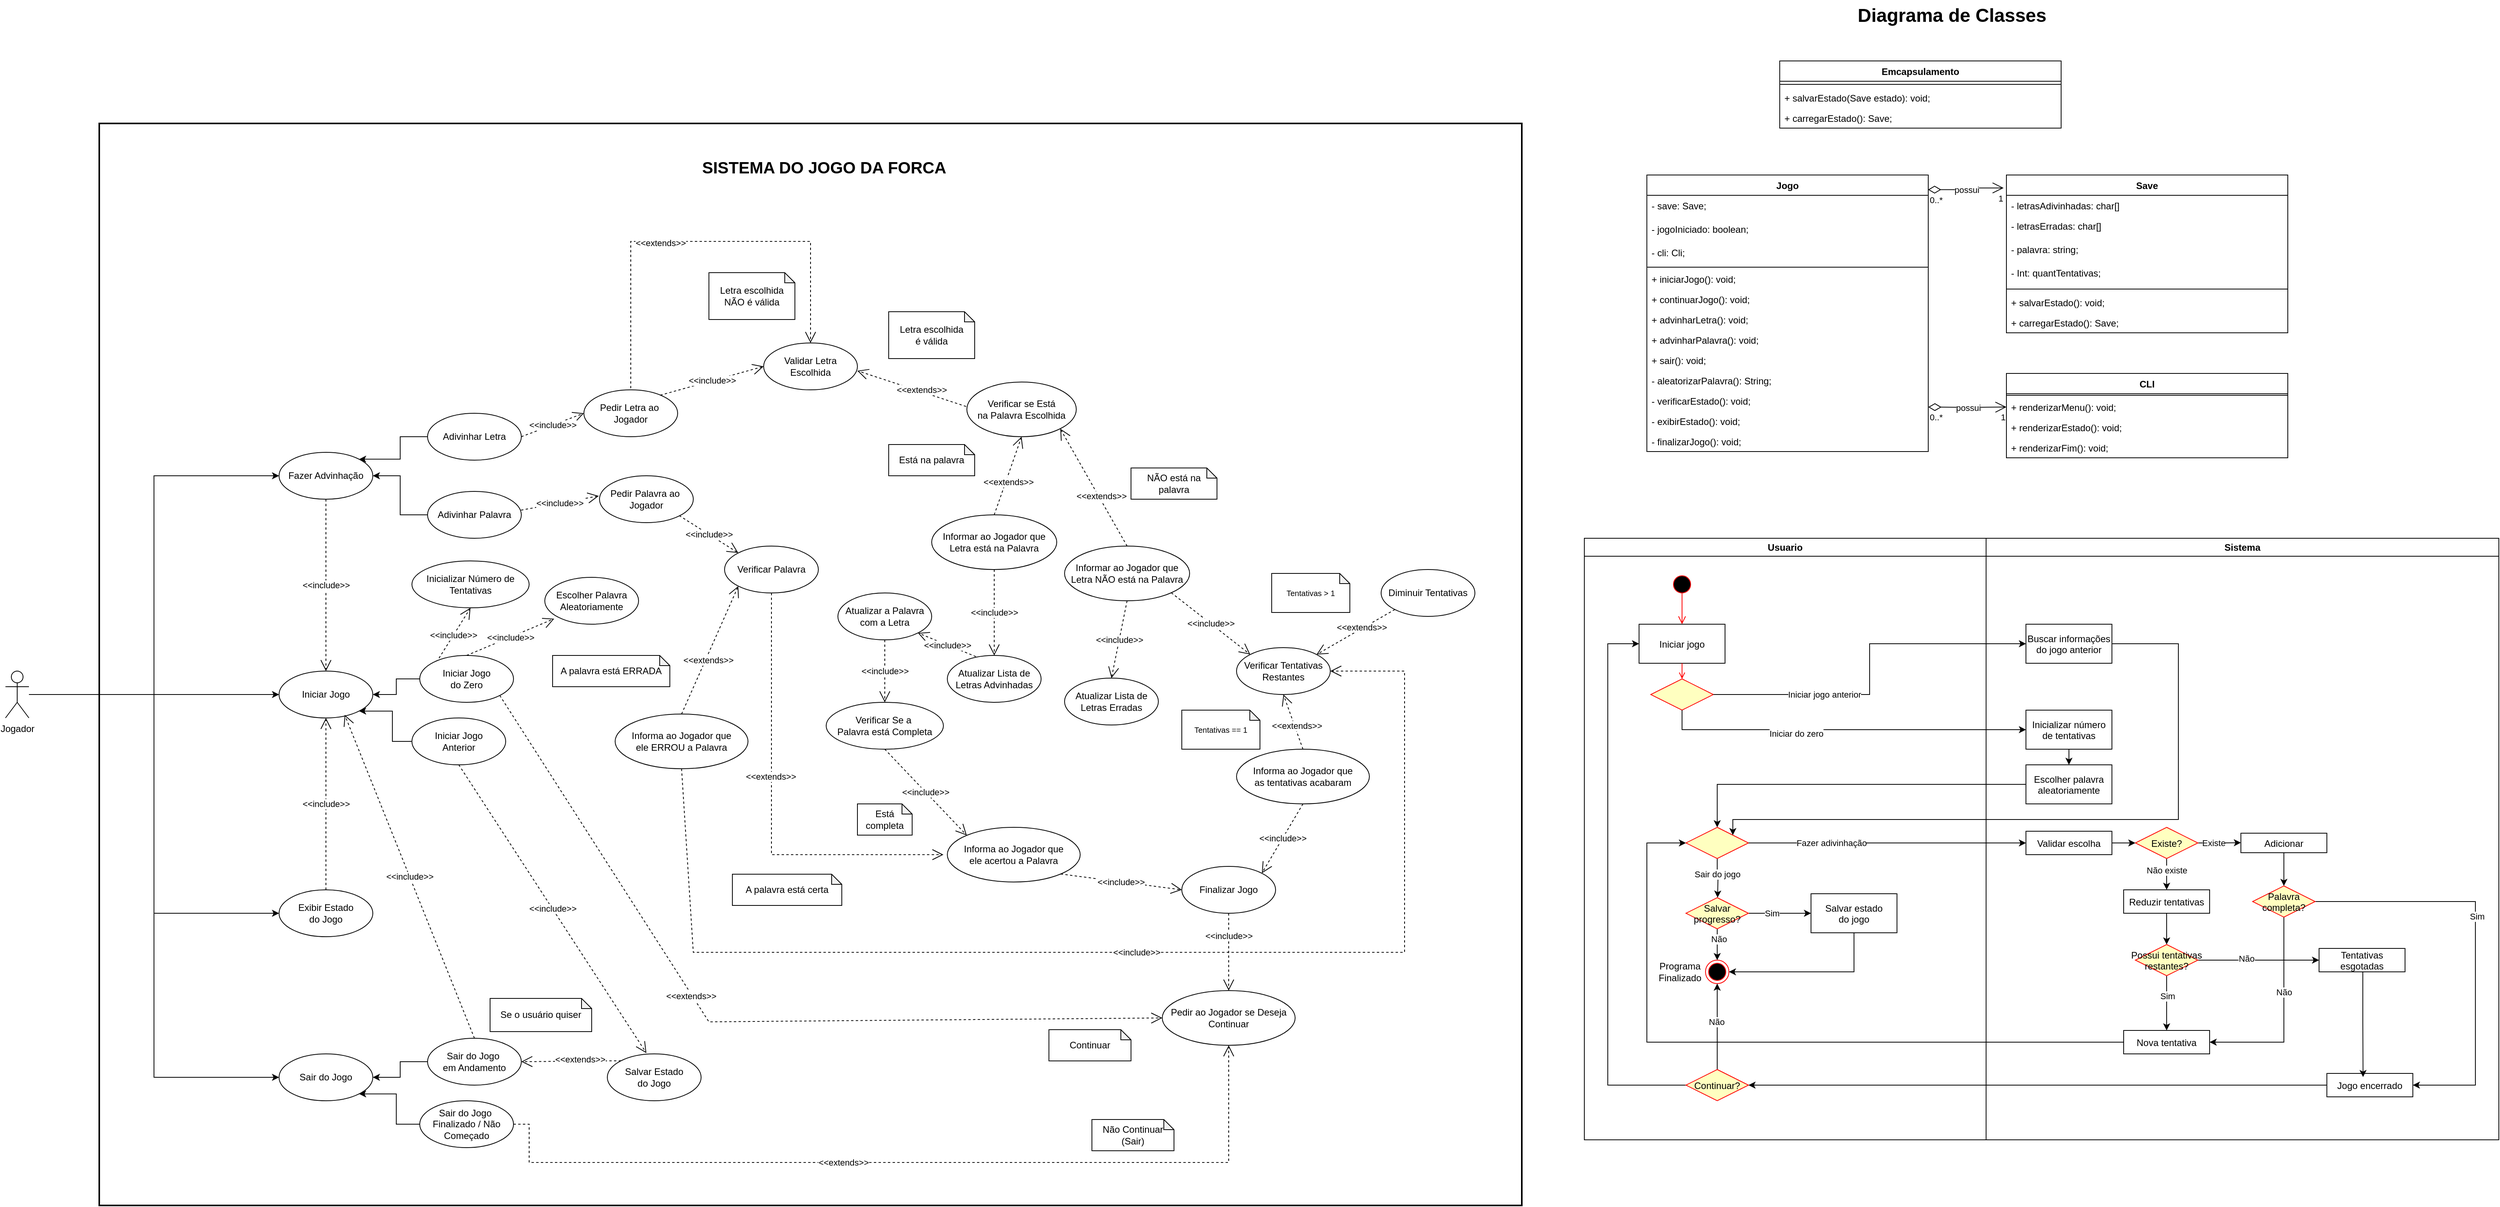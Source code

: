 <mxfile version="27.1.4">
  <diagram name="Página-1" id="mjXB5OiUWxTQea8ycchU">
    <mxGraphModel dx="7130" dy="3770" grid="1" gridSize="10" guides="1" tooltips="1" connect="1" arrows="1" fold="1" page="1" pageScale="1" pageWidth="2336" pageHeight="1654" math="0" shadow="0">
      <root>
        <mxCell id="0" />
        <mxCell id="1" parent="0" />
        <mxCell id="UurJ0Ywan_sIACPEAGPn-1" value="" style="rounded=0;whiteSpace=wrap;html=1;fillColor=none;strokeWidth=2;strokeColor=default;" vertex="1" parent="1">
          <mxGeometry x="690" y="870" width="1820" height="1385" as="geometry" />
        </mxCell>
        <mxCell id="UurJ0Ywan_sIACPEAGPn-2" style="edgeStyle=orthogonalEdgeStyle;rounded=0;orthogonalLoop=1;jettySize=auto;html=1;entryX=0;entryY=0.5;entryDx=0;entryDy=0;" edge="1" parent="1" source="UurJ0Ywan_sIACPEAGPn-8" target="UurJ0Ywan_sIACPEAGPn-11">
          <mxGeometry relative="1" as="geometry">
            <Array as="points">
              <mxPoint x="900" y="1601" />
              <mxPoint x="900" y="1601" />
            </Array>
          </mxGeometry>
        </mxCell>
        <mxCell id="UurJ0Ywan_sIACPEAGPn-3" value="&lt;div&gt;Inicializar Número de&lt;/div&gt;&lt;div&gt;Tentativas&lt;/div&gt;" style="ellipse;whiteSpace=wrap;html=1;" vertex="1" parent="1">
          <mxGeometry x="1090" y="1430" width="150" height="60" as="geometry" />
        </mxCell>
        <mxCell id="UurJ0Ywan_sIACPEAGPn-4" style="edgeStyle=orthogonalEdgeStyle;rounded=0;orthogonalLoop=1;jettySize=auto;html=1;entryX=0;entryY=0.5;entryDx=0;entryDy=0;" edge="1" parent="1" source="UurJ0Ywan_sIACPEAGPn-8" target="UurJ0Ywan_sIACPEAGPn-9">
          <mxGeometry relative="1" as="geometry" />
        </mxCell>
        <mxCell id="UurJ0Ywan_sIACPEAGPn-5" value="&amp;lt;&amp;lt;include&amp;gt;&amp;gt;" style="endArrow=open;endSize=12;dashed=1;html=1;rounded=0;exitX=0.179;exitY=0.143;exitDx=0;exitDy=0;entryX=0.5;entryY=1;entryDx=0;entryDy=0;exitPerimeter=0;" edge="1" parent="1" source="UurJ0Ywan_sIACPEAGPn-13" target="UurJ0Ywan_sIACPEAGPn-3">
          <mxGeometry x="-0.002" width="160" relative="1" as="geometry">
            <mxPoint x="1050" y="1541" as="sourcePoint" />
            <mxPoint x="1132" y="1504" as="targetPoint" />
            <mxPoint as="offset" />
          </mxGeometry>
        </mxCell>
        <mxCell id="UurJ0Ywan_sIACPEAGPn-6" style="edgeStyle=orthogonalEdgeStyle;rounded=0;orthogonalLoop=1;jettySize=auto;html=1;entryX=0;entryY=0.5;entryDx=0;entryDy=0;" edge="1" parent="1" source="UurJ0Ywan_sIACPEAGPn-8" target="UurJ0Ywan_sIACPEAGPn-10">
          <mxGeometry relative="1" as="geometry">
            <Array as="points">
              <mxPoint x="760" y="1601" />
              <mxPoint x="760" y="1881" />
            </Array>
          </mxGeometry>
        </mxCell>
        <mxCell id="UurJ0Ywan_sIACPEAGPn-7" style="edgeStyle=orthogonalEdgeStyle;rounded=0;orthogonalLoop=1;jettySize=auto;html=1;entryX=0;entryY=0.5;entryDx=0;entryDy=0;" edge="1" parent="1" source="UurJ0Ywan_sIACPEAGPn-8" target="UurJ0Ywan_sIACPEAGPn-18">
          <mxGeometry relative="1" as="geometry" />
        </mxCell>
        <mxCell id="UurJ0Ywan_sIACPEAGPn-8" value="Jogador" style="shape=umlActor;verticalLabelPosition=bottom;verticalAlign=top;html=1;strokeColor=default;fillColor=default;" vertex="1" parent="1">
          <mxGeometry x="570" y="1571" width="30" height="60" as="geometry" />
        </mxCell>
        <mxCell id="UurJ0Ywan_sIACPEAGPn-9" value="Fazer Advinhação" style="ellipse;whiteSpace=wrap;html=1;" vertex="1" parent="1">
          <mxGeometry x="920" y="1291" width="120" height="60" as="geometry" />
        </mxCell>
        <mxCell id="UurJ0Ywan_sIACPEAGPn-10" value="&lt;div&gt;Exibir Estado&lt;/div&gt;&lt;div&gt;do Jogo&lt;/div&gt;" style="ellipse;whiteSpace=wrap;html=1;" vertex="1" parent="1">
          <mxGeometry x="920" y="1851" width="120" height="60" as="geometry" />
        </mxCell>
        <mxCell id="UurJ0Ywan_sIACPEAGPn-11" value="Iniciar Jogo" style="ellipse;whiteSpace=wrap;html=1;" vertex="1" parent="1">
          <mxGeometry x="920" y="1571" width="120" height="60" as="geometry" />
        </mxCell>
        <mxCell id="UurJ0Ywan_sIACPEAGPn-12" style="edgeStyle=orthogonalEdgeStyle;rounded=0;orthogonalLoop=1;jettySize=auto;html=1;entryX=1;entryY=0.5;entryDx=0;entryDy=0;" edge="1" parent="1" source="UurJ0Ywan_sIACPEAGPn-13" target="UurJ0Ywan_sIACPEAGPn-11">
          <mxGeometry relative="1" as="geometry" />
        </mxCell>
        <mxCell id="UurJ0Ywan_sIACPEAGPn-13" value="&lt;div&gt;Iniciar Jogo&lt;/div&gt;&lt;div&gt;do Zero&lt;/div&gt;" style="ellipse;whiteSpace=wrap;html=1;" vertex="1" parent="1">
          <mxGeometry x="1100" y="1551" width="120" height="60" as="geometry" />
        </mxCell>
        <mxCell id="UurJ0Ywan_sIACPEAGPn-14" style="edgeStyle=orthogonalEdgeStyle;rounded=0;orthogonalLoop=1;jettySize=auto;html=1;entryX=1;entryY=1;entryDx=0;entryDy=0;" edge="1" parent="1" source="UurJ0Ywan_sIACPEAGPn-15" target="UurJ0Ywan_sIACPEAGPn-11">
          <mxGeometry relative="1" as="geometry" />
        </mxCell>
        <mxCell id="UurJ0Ywan_sIACPEAGPn-15" value="&lt;div&gt;Iniciar Jogo&lt;/div&gt;&lt;div&gt;Anterior&lt;/div&gt;" style="ellipse;whiteSpace=wrap;html=1;" vertex="1" parent="1">
          <mxGeometry x="1090" y="1631" width="120" height="60" as="geometry" />
        </mxCell>
        <mxCell id="UurJ0Ywan_sIACPEAGPn-16" value="&amp;lt;&amp;lt;include&amp;gt;&amp;gt;" style="endArrow=open;endSize=12;dashed=1;html=1;rounded=0;exitX=0.5;exitY=1;exitDx=0;exitDy=0;entryX=0.5;entryY=0;entryDx=0;entryDy=0;" edge="1" parent="1" source="UurJ0Ywan_sIACPEAGPn-9" target="UurJ0Ywan_sIACPEAGPn-11">
          <mxGeometry width="160" relative="1" as="geometry">
            <mxPoint x="980" y="1501" as="sourcePoint" />
            <mxPoint x="1140" y="1501" as="targetPoint" />
          </mxGeometry>
        </mxCell>
        <mxCell id="UurJ0Ywan_sIACPEAGPn-17" value="&amp;lt;&amp;lt;include&amp;gt;&amp;gt;" style="endArrow=open;endSize=12;dashed=1;html=1;rounded=0;exitX=0.5;exitY=0;exitDx=0;exitDy=0;entryX=0.5;entryY=1;entryDx=0;entryDy=0;" edge="1" parent="1" source="UurJ0Ywan_sIACPEAGPn-10" target="UurJ0Ywan_sIACPEAGPn-11">
          <mxGeometry width="160" relative="1" as="geometry">
            <mxPoint x="1039.17" y="1711" as="sourcePoint" />
            <mxPoint x="1039.17" y="1931" as="targetPoint" />
          </mxGeometry>
        </mxCell>
        <mxCell id="UurJ0Ywan_sIACPEAGPn-18" value="Sair do Jogo" style="ellipse;whiteSpace=wrap;html=1;" vertex="1" parent="1">
          <mxGeometry x="920" y="2061" width="120" height="60" as="geometry" />
        </mxCell>
        <mxCell id="UurJ0Ywan_sIACPEAGPn-19" style="edgeStyle=orthogonalEdgeStyle;rounded=0;orthogonalLoop=1;jettySize=auto;html=1;entryX=1;entryY=0.5;entryDx=0;entryDy=0;" edge="1" parent="1" source="UurJ0Ywan_sIACPEAGPn-20" target="UurJ0Ywan_sIACPEAGPn-18">
          <mxGeometry relative="1" as="geometry" />
        </mxCell>
        <mxCell id="UurJ0Ywan_sIACPEAGPn-20" value="&lt;div&gt;Sair do Jogo&amp;nbsp;&lt;/div&gt;&lt;div&gt;em Andamento&lt;/div&gt;" style="ellipse;whiteSpace=wrap;html=1;" vertex="1" parent="1">
          <mxGeometry x="1110" y="2041" width="120" height="60" as="geometry" />
        </mxCell>
        <mxCell id="UurJ0Ywan_sIACPEAGPn-21" style="edgeStyle=orthogonalEdgeStyle;rounded=0;orthogonalLoop=1;jettySize=auto;html=1;entryX=1;entryY=1;entryDx=0;entryDy=0;" edge="1" parent="1" source="UurJ0Ywan_sIACPEAGPn-22" target="UurJ0Ywan_sIACPEAGPn-18">
          <mxGeometry relative="1" as="geometry" />
        </mxCell>
        <mxCell id="UurJ0Ywan_sIACPEAGPn-22" value="&lt;div&gt;Sair do Jogo&amp;nbsp;&lt;/div&gt;&lt;div&gt;Finalizado / Não Começado&lt;/div&gt;" style="ellipse;whiteSpace=wrap;html=1;" vertex="1" parent="1">
          <mxGeometry x="1100" y="2121" width="120" height="60" as="geometry" />
        </mxCell>
        <mxCell id="UurJ0Ywan_sIACPEAGPn-23" value="&amp;lt;&amp;lt;include&amp;gt;&amp;gt;" style="endArrow=open;endSize=12;dashed=1;html=1;rounded=0;exitX=0.5;exitY=0;exitDx=0;exitDy=0;entryX=0.7;entryY=0.933;entryDx=0;entryDy=0;entryPerimeter=0;" edge="1" parent="1" source="UurJ0Ywan_sIACPEAGPn-20" target="UurJ0Ywan_sIACPEAGPn-11">
          <mxGeometry width="160" relative="1" as="geometry">
            <mxPoint x="1169.5" y="2001" as="sourcePoint" />
            <mxPoint x="1010" y="1641" as="targetPoint" />
          </mxGeometry>
        </mxCell>
        <mxCell id="UurJ0Ywan_sIACPEAGPn-24" value="&lt;div&gt;Salvar Estado&lt;/div&gt;&lt;div&gt;do Jogo&lt;/div&gt;" style="ellipse;whiteSpace=wrap;html=1;" vertex="1" parent="1">
          <mxGeometry x="1340" y="2061" width="120" height="60" as="geometry" />
        </mxCell>
        <mxCell id="UurJ0Ywan_sIACPEAGPn-25" value="&amp;lt;&amp;lt;extends&amp;gt;&amp;gt;" style="endArrow=open;endSize=12;dashed=1;html=1;rounded=0;entryX=1;entryY=0.5;entryDx=0;entryDy=0;exitX=0;exitY=0;exitDx=0;exitDy=0;" edge="1" parent="1" source="UurJ0Ywan_sIACPEAGPn-24" target="UurJ0Ywan_sIACPEAGPn-20">
          <mxGeometry x="-0.153" y="-2" width="160" relative="1" as="geometry">
            <mxPoint x="1210" y="1931" as="sourcePoint" />
            <mxPoint x="1347.574" y="2009.787" as="targetPoint" />
            <mxPoint x="1" as="offset" />
          </mxGeometry>
        </mxCell>
        <mxCell id="UurJ0Ywan_sIACPEAGPn-26" value="&lt;div&gt;Escolher Palavra&lt;/div&gt;&lt;div&gt;Aleatoriamente&lt;/div&gt;" style="ellipse;whiteSpace=wrap;html=1;" vertex="1" parent="1">
          <mxGeometry x="1260" y="1451" width="120" height="60" as="geometry" />
        </mxCell>
        <mxCell id="UurJ0Ywan_sIACPEAGPn-27" value="&amp;lt;&amp;lt;include&amp;gt;&amp;gt;" style="endArrow=open;endSize=12;dashed=1;html=1;rounded=0;exitX=0.5;exitY=1;exitDx=0;exitDy=0;" edge="1" parent="1" source="UurJ0Ywan_sIACPEAGPn-15">
          <mxGeometry width="160" relative="1" as="geometry">
            <mxPoint x="1676" y="2061" as="sourcePoint" />
            <mxPoint x="1390" y="2060" as="targetPoint" />
          </mxGeometry>
        </mxCell>
        <mxCell id="UurJ0Ywan_sIACPEAGPn-28" value="&amp;lt;&amp;lt;include&amp;gt;&amp;gt;" style="endArrow=open;endSize=12;dashed=1;html=1;rounded=0;exitX=0.5;exitY=0;exitDx=0;exitDy=0;entryX=0.1;entryY=0.883;entryDx=0;entryDy=0;entryPerimeter=0;" edge="1" parent="1" source="UurJ0Ywan_sIACPEAGPn-13" target="UurJ0Ywan_sIACPEAGPn-26">
          <mxGeometry x="-0.002" width="160" relative="1" as="geometry">
            <mxPoint x="1447.574" y="1611.003" as="sourcePoint" />
            <mxPoint x="1280" y="1561" as="targetPoint" />
            <mxPoint as="offset" />
          </mxGeometry>
        </mxCell>
        <mxCell id="UurJ0Ywan_sIACPEAGPn-29" value="&amp;lt;&amp;lt;include&amp;gt;&amp;gt;" style="endArrow=open;endSize=12;dashed=1;html=1;rounded=0;exitX=1;exitY=0.5;exitDx=0;exitDy=0;entryX=0;entryY=0.5;entryDx=0;entryDy=0;" edge="1" parent="1" source="UurJ0Ywan_sIACPEAGPn-63" target="UurJ0Ywan_sIACPEAGPn-43">
          <mxGeometry x="0.003" width="160" relative="1" as="geometry">
            <mxPoint x="1300" y="1381" as="sourcePoint" />
            <mxPoint x="1290.0" y="1281" as="targetPoint" />
            <mxPoint as="offset" />
          </mxGeometry>
        </mxCell>
        <mxCell id="UurJ0Ywan_sIACPEAGPn-30" value="&lt;div&gt;Validar Letra&lt;/div&gt;&lt;div&gt;Escolhida&lt;/div&gt;" style="ellipse;whiteSpace=wrap;html=1;" vertex="1" parent="1">
          <mxGeometry x="1540" y="1151" width="120" height="60" as="geometry" />
        </mxCell>
        <mxCell id="UurJ0Ywan_sIACPEAGPn-31" value="&amp;nbsp;" style="text;whiteSpace=wrap;html=1;" vertex="1" parent="1">
          <mxGeometry x="1725" y="1411" width="40" height="40" as="geometry" />
        </mxCell>
        <mxCell id="UurJ0Ywan_sIACPEAGPn-32" value="&lt;div&gt;Verificar se Está&lt;/div&gt;&lt;div&gt;na Palavra Escolhida&lt;/div&gt;" style="ellipse;whiteSpace=wrap;html=1;" vertex="1" parent="1">
          <mxGeometry x="1800" y="1201" width="140" height="70" as="geometry" />
        </mxCell>
        <mxCell id="UurJ0Ywan_sIACPEAGPn-33" value="&lt;div&gt;Atualizar a Palavra&lt;/div&gt;&lt;div&gt;com a Letra&lt;/div&gt;" style="ellipse;whiteSpace=wrap;html=1;" vertex="1" parent="1">
          <mxGeometry x="1635" y="1471" width="120" height="60" as="geometry" />
        </mxCell>
        <mxCell id="UurJ0Ywan_sIACPEAGPn-34" value="&amp;lt;&amp;lt;extends&amp;gt;&amp;gt;" style="endArrow=open;endSize=12;dashed=1;html=1;rounded=0;entryX=0.5;entryY=0;entryDx=0;entryDy=0;" edge="1" parent="1" target="UurJ0Ywan_sIACPEAGPn-30">
          <mxGeometry x="-0.153" y="-2" width="160" relative="1" as="geometry">
            <mxPoint x="1370" y="1221" as="sourcePoint" />
            <mxPoint x="1630" y="1141" as="targetPoint" />
            <mxPoint x="1" as="offset" />
            <Array as="points">
              <mxPoint x="1370" y="1021" />
              <mxPoint x="1600" y="1021" />
            </Array>
          </mxGeometry>
        </mxCell>
        <mxCell id="UurJ0Ywan_sIACPEAGPn-35" value="&lt;div&gt;Letra escolhida&lt;/div&gt;&lt;div&gt;NÃO é válida&lt;/div&gt;" style="shape=note;whiteSpace=wrap;html=1;backgroundOutline=1;darkOpacity=0.05;size=13;" vertex="1" parent="1">
          <mxGeometry x="1470" y="1061" width="110" height="60" as="geometry" />
        </mxCell>
        <mxCell id="UurJ0Ywan_sIACPEAGPn-36" value="&amp;lt;&amp;lt;extends&amp;gt;&amp;gt;" style="endArrow=open;endSize=12;dashed=1;html=1;rounded=0;entryX=0.999;entryY=0.593;entryDx=0;entryDy=0;exitX=-0.007;exitY=0.447;exitDx=0;exitDy=0;entryPerimeter=0;exitPerimeter=0;" edge="1" parent="1" source="UurJ0Ywan_sIACPEAGPn-32" target="UurJ0Ywan_sIACPEAGPn-30">
          <mxGeometry x="-0.153" y="-2" width="160" relative="1" as="geometry">
            <mxPoint x="1910" y="1121.5" as="sourcePoint" />
            <mxPoint x="1763" y="1210.5" as="targetPoint" />
            <mxPoint x="1" as="offset" />
          </mxGeometry>
        </mxCell>
        <mxCell id="UurJ0Ywan_sIACPEAGPn-37" value="&lt;div&gt;Letra escolhida&lt;/div&gt;&lt;div&gt;é válida&lt;/div&gt;" style="shape=note;whiteSpace=wrap;html=1;backgroundOutline=1;darkOpacity=0.05;size=13;" vertex="1" parent="1">
          <mxGeometry x="1700" y="1111" width="110" height="60" as="geometry" />
        </mxCell>
        <mxCell id="UurJ0Ywan_sIACPEAGPn-38" value="&amp;lt;&amp;lt;extends&amp;gt;&amp;gt;" style="endArrow=open;endSize=12;dashed=1;html=1;rounded=0;entryX=1;entryY=1;entryDx=0;entryDy=0;exitX=0.5;exitY=0;exitDx=0;exitDy=0;" edge="1" parent="1" source="UurJ0Ywan_sIACPEAGPn-48" target="UurJ0Ywan_sIACPEAGPn-32">
          <mxGeometry x="-0.153" y="-2" width="160" relative="1" as="geometry">
            <mxPoint x="1845" y="1411" as="sourcePoint" />
            <mxPoint x="1805.0" y="1281" as="targetPoint" />
            <mxPoint x="1" as="offset" />
          </mxGeometry>
        </mxCell>
        <mxCell id="UurJ0Ywan_sIACPEAGPn-39" value="Verificar Tentativas Restantes" style="ellipse;whiteSpace=wrap;html=1;" vertex="1" parent="1">
          <mxGeometry x="2145" y="1541" width="120" height="60" as="geometry" />
        </mxCell>
        <mxCell id="UurJ0Ywan_sIACPEAGPn-40" value="Finalizar Jogo" style="ellipse;whiteSpace=wrap;html=1;" vertex="1" parent="1">
          <mxGeometry x="2075" y="1821" width="120" height="60" as="geometry" />
        </mxCell>
        <mxCell id="UurJ0Ywan_sIACPEAGPn-41" value="&amp;lt;&amp;lt;extends&amp;gt;&amp;gt;" style="endArrow=open;endSize=12;dashed=1;html=1;rounded=0;exitX=0.5;exitY=0;exitDx=0;exitDy=0;entryX=0.5;entryY=1;entryDx=0;entryDy=0;" edge="1" parent="1" source="UurJ0Ywan_sIACPEAGPn-58" target="UurJ0Ywan_sIACPEAGPn-39">
          <mxGeometry x="-0.153" y="-2" width="160" relative="1" as="geometry">
            <mxPoint x="2055" y="1691.25" as="sourcePoint" />
            <mxPoint x="2149.896" y="1630.999" as="targetPoint" />
            <mxPoint x="1" as="offset" />
          </mxGeometry>
        </mxCell>
        <mxCell id="UurJ0Ywan_sIACPEAGPn-42" value="&lt;font style=&quot;font-size: 10px;&quot;&gt;Tentativas == 1&lt;/font&gt;" style="shape=note;whiteSpace=wrap;html=1;backgroundOutline=1;darkOpacity=0.05;size=13;" vertex="1" parent="1">
          <mxGeometry x="2075" y="1621" width="100" height="50" as="geometry" />
        </mxCell>
        <mxCell id="UurJ0Ywan_sIACPEAGPn-43" value="&lt;div&gt;Pedir Letra ao&amp;nbsp;&lt;/div&gt;&lt;div&gt;Jogador&lt;/div&gt;" style="ellipse;whiteSpace=wrap;html=1;" vertex="1" parent="1">
          <mxGeometry x="1310" y="1211" width="120" height="60" as="geometry" />
        </mxCell>
        <mxCell id="UurJ0Ywan_sIACPEAGPn-44" value="&amp;lt;&amp;lt;include&amp;gt;&amp;gt;" style="endArrow=open;endSize=12;dashed=1;html=1;rounded=0;exitX=0.815;exitY=0.114;exitDx=0;exitDy=0;entryX=0;entryY=0.5;entryDx=0;entryDy=0;exitPerimeter=0;" edge="1" parent="1" source="UurJ0Ywan_sIACPEAGPn-43" target="UurJ0Ywan_sIACPEAGPn-30">
          <mxGeometry width="160" relative="1" as="geometry">
            <mxPoint x="1498" y="1344" as="sourcePoint" />
            <mxPoint x="1642" y="1291" as="targetPoint" />
          </mxGeometry>
        </mxCell>
        <mxCell id="UurJ0Ywan_sIACPEAGPn-45" value="&amp;lt;&amp;lt;extends&amp;gt;&amp;gt;" style="endArrow=open;endSize=12;dashed=1;html=1;rounded=0;entryX=0.5;entryY=1;entryDx=0;entryDy=0;exitX=0.5;exitY=0;exitDx=0;exitDy=0;" edge="1" parent="1" source="UurJ0Ywan_sIACPEAGPn-49" target="UurJ0Ywan_sIACPEAGPn-32">
          <mxGeometry x="-0.153" y="-2" width="160" relative="1" as="geometry">
            <mxPoint x="1815" y="1421" as="sourcePoint" />
            <mxPoint x="1914.95" y="1300.469" as="targetPoint" />
            <mxPoint x="1" as="offset" />
          </mxGeometry>
        </mxCell>
        <mxCell id="UurJ0Ywan_sIACPEAGPn-46" value="&lt;div&gt;Atualizar Lista de Letras Advinhadas&lt;/div&gt;" style="ellipse;whiteSpace=wrap;html=1;" vertex="1" parent="1">
          <mxGeometry x="1775" y="1551" width="120" height="60" as="geometry" />
        </mxCell>
        <mxCell id="UurJ0Ywan_sIACPEAGPn-47" value="Está na palavra" style="shape=note;whiteSpace=wrap;html=1;backgroundOutline=1;darkOpacity=0.05;size=13;" vertex="1" parent="1">
          <mxGeometry x="1700" y="1281" width="110" height="40" as="geometry" />
        </mxCell>
        <mxCell id="UurJ0Ywan_sIACPEAGPn-48" value="Informar ao Jogador que Letra NÃO está na Palavra" style="ellipse;whiteSpace=wrap;html=1;" vertex="1" parent="1">
          <mxGeometry x="1925" y="1411" width="160" height="70" as="geometry" />
        </mxCell>
        <mxCell id="UurJ0Ywan_sIACPEAGPn-49" value="Informar ao Jogador que Letra está na Palavra" style="ellipse;whiteSpace=wrap;html=1;" vertex="1" parent="1">
          <mxGeometry x="1755" y="1371" width="160" height="70" as="geometry" />
        </mxCell>
        <mxCell id="UurJ0Ywan_sIACPEAGPn-50" value="&amp;lt;&amp;lt;include&amp;gt;&amp;gt;" style="endArrow=open;endSize=12;dashed=1;html=1;rounded=0;exitX=0.5;exitY=1;exitDx=0;exitDy=0;entryX=0.5;entryY=0;entryDx=0;entryDy=0;" edge="1" parent="1" source="UurJ0Ywan_sIACPEAGPn-49" target="UurJ0Ywan_sIACPEAGPn-46">
          <mxGeometry x="-0.01" width="160" relative="1" as="geometry">
            <mxPoint x="1535" y="1658" as="sourcePoint" />
            <mxPoint x="1607" y="1601" as="targetPoint" />
            <mxPoint as="offset" />
          </mxGeometry>
        </mxCell>
        <mxCell id="UurJ0Ywan_sIACPEAGPn-51" value="&amp;lt;&amp;lt;include&amp;gt;&amp;gt;" style="endArrow=open;endSize=12;dashed=1;html=1;rounded=0;exitX=0.5;exitY=1;exitDx=0;exitDy=0;entryX=0.5;entryY=0;entryDx=0;entryDy=0;" edge="1" parent="1" source="UurJ0Ywan_sIACPEAGPn-48" target="UurJ0Ywan_sIACPEAGPn-127">
          <mxGeometry x="-0.002" width="160" relative="1" as="geometry">
            <mxPoint x="1878" y="1491" as="sourcePoint" />
            <mxPoint x="1855" y="1551" as="targetPoint" />
            <mxPoint as="offset" />
          </mxGeometry>
        </mxCell>
        <mxCell id="UurJ0Ywan_sIACPEAGPn-52" value="&amp;lt;&amp;lt;include&amp;gt;&amp;gt;" style="endArrow=open;endSize=12;dashed=1;html=1;rounded=0;exitX=1;exitY=1;exitDx=0;exitDy=0;entryX=0;entryY=0;entryDx=0;entryDy=0;" edge="1" parent="1" source="UurJ0Ywan_sIACPEAGPn-48" target="UurJ0Ywan_sIACPEAGPn-39">
          <mxGeometry x="-0.002" width="160" relative="1" as="geometry">
            <mxPoint x="2105" y="1561" as="sourcePoint" />
            <mxPoint x="2065" y="1651" as="targetPoint" />
            <mxPoint as="offset" />
          </mxGeometry>
        </mxCell>
        <mxCell id="UurJ0Ywan_sIACPEAGPn-53" value="&lt;div&gt;Verificar Se a&amp;nbsp;&lt;/div&gt;&lt;div&gt;Palavra está Completa&lt;/div&gt;" style="ellipse;whiteSpace=wrap;html=1;" vertex="1" parent="1">
          <mxGeometry x="1620" y="1611" width="150" height="60" as="geometry" />
        </mxCell>
        <mxCell id="UurJ0Ywan_sIACPEAGPn-54" value="&amp;lt;&amp;lt;include&amp;gt;&amp;gt;" style="endArrow=open;endSize=12;dashed=1;html=1;rounded=0;exitX=0.5;exitY=1;exitDx=0;exitDy=0;entryX=0.5;entryY=0;entryDx=0;entryDy=0;" edge="1" parent="1" source="UurJ0Ywan_sIACPEAGPn-33" target="UurJ0Ywan_sIACPEAGPn-53">
          <mxGeometry x="-0.009" width="160" relative="1" as="geometry">
            <mxPoint x="1738" y="1581" as="sourcePoint" />
            <mxPoint x="1715" y="1641" as="targetPoint" />
            <mxPoint as="offset" />
          </mxGeometry>
        </mxCell>
        <mxCell id="UurJ0Ywan_sIACPEAGPn-55" value="Está completa" style="shape=note;whiteSpace=wrap;html=1;backgroundOutline=1;darkOpacity=0.05;size=13;" vertex="1" parent="1">
          <mxGeometry x="1660" y="1741" width="70" height="40" as="geometry" />
        </mxCell>
        <mxCell id="UurJ0Ywan_sIACPEAGPn-56" value="&lt;div&gt;Informa ao Jogador que&lt;/div&gt;&lt;div&gt;ele acertou a Palavra&lt;/div&gt;" style="ellipse;whiteSpace=wrap;html=1;" vertex="1" parent="1">
          <mxGeometry x="1775" y="1771" width="170" height="70" as="geometry" />
        </mxCell>
        <mxCell id="UurJ0Ywan_sIACPEAGPn-57" value="&amp;lt;&amp;lt;include&amp;gt;&amp;gt;" style="endArrow=open;endSize=12;dashed=1;html=1;rounded=0;exitX=0.5;exitY=1;exitDx=0;exitDy=0;entryX=0;entryY=0;entryDx=0;entryDy=0;" edge="1" parent="1" source="UurJ0Ywan_sIACPEAGPn-53" target="UurJ0Ywan_sIACPEAGPn-56">
          <mxGeometry x="-0.002" width="160" relative="1" as="geometry">
            <mxPoint x="1735" y="1746" as="sourcePoint" />
            <mxPoint x="1875" y="1716" as="targetPoint" />
            <mxPoint as="offset" />
          </mxGeometry>
        </mxCell>
        <mxCell id="UurJ0Ywan_sIACPEAGPn-58" value="&lt;div&gt;Informa ao Jogador que&lt;/div&gt;&lt;div&gt;as tentativas acabaram&lt;/div&gt;" style="ellipse;whiteSpace=wrap;html=1;" vertex="1" parent="1">
          <mxGeometry x="2145" y="1671" width="170" height="70" as="geometry" />
        </mxCell>
        <mxCell id="UurJ0Ywan_sIACPEAGPn-59" value="&amp;lt;&amp;lt;include&amp;gt;&amp;gt;" style="endArrow=open;endSize=12;dashed=1;html=1;rounded=0;exitX=0.5;exitY=1;exitDx=0;exitDy=0;entryX=1;entryY=0;entryDx=0;entryDy=0;" edge="1" parent="1" source="UurJ0Ywan_sIACPEAGPn-58" target="UurJ0Ywan_sIACPEAGPn-40">
          <mxGeometry x="-0.002" width="160" relative="1" as="geometry">
            <mxPoint x="2165" y="1741" as="sourcePoint" />
            <mxPoint x="2184.56" y="1809.67" as="targetPoint" />
            <mxPoint as="offset" />
          </mxGeometry>
        </mxCell>
        <mxCell id="UurJ0Ywan_sIACPEAGPn-60" value="&amp;lt;&amp;lt;include&amp;gt;&amp;gt;" style="endArrow=open;endSize=12;dashed=1;html=1;rounded=0;exitX=1;exitY=1;exitDx=0;exitDy=0;entryX=0;entryY=0.5;entryDx=0;entryDy=0;" edge="1" parent="1" source="UurJ0Ywan_sIACPEAGPn-56" target="UurJ0Ywan_sIACPEAGPn-40">
          <mxGeometry x="-0.002" width="160" relative="1" as="geometry">
            <mxPoint x="1930" y="1881" as="sourcePoint" />
            <mxPoint x="1885" y="1971" as="targetPoint" />
            <mxPoint as="offset" />
          </mxGeometry>
        </mxCell>
        <mxCell id="UurJ0Ywan_sIACPEAGPn-61" value="NÃO está na palavra" style="shape=note;whiteSpace=wrap;html=1;backgroundOutline=1;darkOpacity=0.05;size=13;" vertex="1" parent="1">
          <mxGeometry x="2010" y="1311" width="110" height="40" as="geometry" />
        </mxCell>
        <mxCell id="UurJ0Ywan_sIACPEAGPn-62" style="edgeStyle=orthogonalEdgeStyle;rounded=0;orthogonalLoop=1;jettySize=auto;html=1;entryX=1;entryY=0;entryDx=0;entryDy=0;" edge="1" parent="1" source="UurJ0Ywan_sIACPEAGPn-63" target="UurJ0Ywan_sIACPEAGPn-9">
          <mxGeometry relative="1" as="geometry" />
        </mxCell>
        <mxCell id="UurJ0Ywan_sIACPEAGPn-63" value="Adivinhar Letra" style="ellipse;whiteSpace=wrap;html=1;" vertex="1" parent="1">
          <mxGeometry x="1110" y="1241" width="120" height="60" as="geometry" />
        </mxCell>
        <mxCell id="UurJ0Ywan_sIACPEAGPn-64" style="edgeStyle=orthogonalEdgeStyle;rounded=0;orthogonalLoop=1;jettySize=auto;html=1;" edge="1" parent="1" source="UurJ0Ywan_sIACPEAGPn-65" target="UurJ0Ywan_sIACPEAGPn-9">
          <mxGeometry relative="1" as="geometry" />
        </mxCell>
        <mxCell id="UurJ0Ywan_sIACPEAGPn-65" value="Adivinhar Palavra" style="ellipse;whiteSpace=wrap;html=1;" vertex="1" parent="1">
          <mxGeometry x="1110" y="1341" width="120" height="60" as="geometry" />
        </mxCell>
        <mxCell id="UurJ0Ywan_sIACPEAGPn-66" value="&lt;div&gt;Pedir Palavra ao&amp;nbsp;&lt;/div&gt;&lt;div&gt;Jogador&lt;/div&gt;" style="ellipse;whiteSpace=wrap;html=1;" vertex="1" parent="1">
          <mxGeometry x="1330" y="1321" width="120" height="60" as="geometry" />
        </mxCell>
        <mxCell id="UurJ0Ywan_sIACPEAGPn-67" value="&amp;lt;&amp;lt;include&amp;gt;&amp;gt;" style="endArrow=open;endSize=12;dashed=1;html=1;rounded=0;exitX=0.997;exitY=0.4;exitDx=0;exitDy=0;entryX=-0.008;entryY=0.431;entryDx=0;entryDy=0;exitPerimeter=0;entryPerimeter=0;" edge="1" parent="1" source="UurJ0Ywan_sIACPEAGPn-65" target="UurJ0Ywan_sIACPEAGPn-66">
          <mxGeometry x="0.003" width="160" relative="1" as="geometry">
            <mxPoint x="1270" y="1321" as="sourcePoint" />
            <mxPoint x="1350" y="1291" as="targetPoint" />
            <mxPoint as="offset" />
          </mxGeometry>
        </mxCell>
        <mxCell id="UurJ0Ywan_sIACPEAGPn-68" value="&amp;lt;&amp;lt;extends&amp;gt;&amp;gt;" style="endArrow=open;endSize=12;dashed=1;html=1;rounded=0;exitX=0.5;exitY=1;exitDx=0;exitDy=0;" edge="1" parent="1" source="UurJ0Ywan_sIACPEAGPn-70">
          <mxGeometry x="-0.153" y="-2" width="160" relative="1" as="geometry">
            <mxPoint x="1610" y="1471" as="sourcePoint" />
            <mxPoint x="1770" y="1806" as="targetPoint" />
            <mxPoint x="1" as="offset" />
            <Array as="points">
              <mxPoint x="1550" y="1806" />
            </Array>
          </mxGeometry>
        </mxCell>
        <mxCell id="UurJ0Ywan_sIACPEAGPn-69" value="A palavra está certa" style="shape=note;whiteSpace=wrap;html=1;backgroundOutline=1;darkOpacity=0.05;size=13;" vertex="1" parent="1">
          <mxGeometry x="1500" y="1831" width="140" height="40" as="geometry" />
        </mxCell>
        <mxCell id="UurJ0Ywan_sIACPEAGPn-70" value="Verificar Palavra" style="ellipse;whiteSpace=wrap;html=1;" vertex="1" parent="1">
          <mxGeometry x="1490" y="1411" width="120" height="60" as="geometry" />
        </mxCell>
        <mxCell id="UurJ0Ywan_sIACPEAGPn-71" value="&amp;lt;&amp;lt;include&amp;gt;&amp;gt;" style="endArrow=open;endSize=12;dashed=1;html=1;rounded=0;entryX=0;entryY=0;entryDx=0;entryDy=0;" edge="1" parent="1" target="UurJ0Ywan_sIACPEAGPn-70">
          <mxGeometry x="0.003" width="160" relative="1" as="geometry">
            <mxPoint x="1432" y="1372" as="sourcePoint" />
            <mxPoint x="1549" y="1381" as="targetPoint" />
            <mxPoint as="offset" />
          </mxGeometry>
        </mxCell>
        <mxCell id="UurJ0Ywan_sIACPEAGPn-72" value="&lt;div&gt;Informa ao Jogador que&lt;/div&gt;&lt;div&gt;ele ERROU a Palavra&lt;/div&gt;" style="ellipse;whiteSpace=wrap;html=1;" vertex="1" parent="1">
          <mxGeometry x="1350" y="1626" width="170" height="70" as="geometry" />
        </mxCell>
        <mxCell id="UurJ0Ywan_sIACPEAGPn-73" value="&lt;font style=&quot;font-size: 10px;&quot;&gt;Tentativas &amp;gt; 1&lt;/font&gt;" style="shape=note;whiteSpace=wrap;html=1;backgroundOutline=1;darkOpacity=0.05;size=13;" vertex="1" parent="1">
          <mxGeometry x="2190" y="1446" width="100" height="50" as="geometry" />
        </mxCell>
        <mxCell id="UurJ0Ywan_sIACPEAGPn-74" value="&amp;lt;&amp;lt;extends&amp;gt;&amp;gt;" style="endArrow=open;endSize=12;dashed=1;html=1;rounded=0;entryX=1;entryY=0;entryDx=0;entryDy=0;exitX=0;exitY=1;exitDx=0;exitDy=0;" edge="1" parent="1" source="UurJ0Ywan_sIACPEAGPn-75" target="UurJ0Ywan_sIACPEAGPn-39">
          <mxGeometry x="-0.153" y="-2" width="160" relative="1" as="geometry">
            <mxPoint x="2340" y="1491" as="sourcePoint" />
            <mxPoint x="2290" y="1511" as="targetPoint" />
            <mxPoint x="1" as="offset" />
          </mxGeometry>
        </mxCell>
        <mxCell id="UurJ0Ywan_sIACPEAGPn-75" value="Diminuir Tentativas" style="ellipse;whiteSpace=wrap;html=1;" vertex="1" parent="1">
          <mxGeometry x="2330" y="1441" width="120" height="60" as="geometry" />
        </mxCell>
        <mxCell id="UurJ0Ywan_sIACPEAGPn-76" value="&amp;lt;&amp;lt;extends&amp;gt;&amp;gt;" style="endArrow=open;endSize=12;dashed=1;html=1;rounded=0;entryX=0;entryY=1;entryDx=0;entryDy=0;exitX=0.5;exitY=0;exitDx=0;exitDy=0;" edge="1" parent="1" source="UurJ0Ywan_sIACPEAGPn-72" target="UurJ0Ywan_sIACPEAGPn-70">
          <mxGeometry x="-0.153" y="-2" width="160" relative="1" as="geometry">
            <mxPoint x="1460.5" y="1543" as="sourcePoint" />
            <mxPoint x="1359.5" y="1601" as="targetPoint" />
            <mxPoint x="1" as="offset" />
          </mxGeometry>
        </mxCell>
        <mxCell id="UurJ0Ywan_sIACPEAGPn-77" value="&amp;lt;&amp;lt;include&amp;gt;&amp;gt;" style="endArrow=open;endSize=12;dashed=1;html=1;rounded=0;exitX=0.5;exitY=1;exitDx=0;exitDy=0;entryX=1;entryY=0.5;entryDx=0;entryDy=0;" edge="1" parent="1" source="UurJ0Ywan_sIACPEAGPn-72" target="UurJ0Ywan_sIACPEAGPn-39">
          <mxGeometry x="0.003" width="160" relative="1" as="geometry">
            <mxPoint x="1380" y="1783" as="sourcePoint" />
            <mxPoint x="2280" y="1578" as="targetPoint" />
            <mxPoint as="offset" />
            <Array as="points">
              <mxPoint x="1450" y="1931" />
              <mxPoint x="2360" y="1931" />
              <mxPoint x="2360" y="1571" />
            </Array>
          </mxGeometry>
        </mxCell>
        <mxCell id="UurJ0Ywan_sIACPEAGPn-78" value="A palavra está ERRADA" style="shape=note;whiteSpace=wrap;html=1;backgroundOutline=1;darkOpacity=0.05;size=13;" vertex="1" parent="1">
          <mxGeometry x="1270" y="1551" width="150" height="40" as="geometry" />
        </mxCell>
        <mxCell id="UurJ0Ywan_sIACPEAGPn-79" value="&lt;font style=&quot;font-size: 21px;&quot;&gt;&lt;b&gt;SISTEMA DO JOGO DA FORCA&lt;/b&gt;&lt;/font&gt;" style="text;strokeColor=none;align=center;fillColor=none;html=1;verticalAlign=middle;whiteSpace=wrap;rounded=0;" vertex="1" parent="1">
          <mxGeometry x="1330" y="911" width="575" height="30" as="geometry" />
        </mxCell>
        <mxCell id="UurJ0Ywan_sIACPEAGPn-80" value="Pedir ao Jogador se Deseja Continuar" style="ellipse;whiteSpace=wrap;html=1;" vertex="1" parent="1">
          <mxGeometry x="2050" y="1980" width="170" height="70" as="geometry" />
        </mxCell>
        <mxCell id="UurJ0Ywan_sIACPEAGPn-81" value="&amp;lt;&amp;lt;include&amp;gt;&amp;gt;" style="endArrow=open;endSize=12;dashed=1;html=1;rounded=0;exitX=0.5;exitY=1;exitDx=0;exitDy=0;entryX=0.5;entryY=0;entryDx=0;entryDy=0;" edge="1" parent="1" source="UurJ0Ywan_sIACPEAGPn-40" target="UurJ0Ywan_sIACPEAGPn-80">
          <mxGeometry x="-0.414" width="160" relative="1" as="geometry">
            <mxPoint x="2110" y="1980" as="sourcePoint" />
            <mxPoint x="2265" y="2000" as="targetPoint" />
            <mxPoint as="offset" />
          </mxGeometry>
        </mxCell>
        <mxCell id="UurJ0Ywan_sIACPEAGPn-82" value="&amp;lt;&amp;lt;extends&amp;gt;&amp;gt;" style="endArrow=open;endSize=12;dashed=1;html=1;rounded=0;entryX=0;entryY=0.5;entryDx=0;entryDy=0;exitX=1;exitY=1;exitDx=0;exitDy=0;" edge="1" parent="1" source="UurJ0Ywan_sIACPEAGPn-13" target="UurJ0Ywan_sIACPEAGPn-80">
          <mxGeometry x="-0.153" y="-2" width="160" relative="1" as="geometry">
            <mxPoint x="1480" y="2000" as="sourcePoint" />
            <mxPoint x="1847.5" y="2070" as="targetPoint" />
            <mxPoint x="1" as="offset" />
            <Array as="points">
              <mxPoint x="1470" y="2020" />
            </Array>
          </mxGeometry>
        </mxCell>
        <mxCell id="UurJ0Ywan_sIACPEAGPn-83" value="Continuar" style="shape=note;whiteSpace=wrap;html=1;backgroundOutline=1;darkOpacity=0.05;size=13;" vertex="1" parent="1">
          <mxGeometry x="1905" y="2030" width="105" height="40" as="geometry" />
        </mxCell>
        <mxCell id="UurJ0Ywan_sIACPEAGPn-84" value="&amp;lt;&amp;lt;extends&amp;gt;&amp;gt;" style="endArrow=open;endSize=12;dashed=1;html=1;rounded=0;exitX=1;exitY=0.5;exitDx=0;exitDy=0;entryX=0.5;entryY=1;entryDx=0;entryDy=0;" edge="1" parent="1" source="UurJ0Ywan_sIACPEAGPn-22" target="UurJ0Ywan_sIACPEAGPn-80">
          <mxGeometry x="-0.155" width="160" relative="1" as="geometry">
            <mxPoint x="2170" y="2161" as="sourcePoint" />
            <mxPoint x="2145" y="2091" as="targetPoint" />
            <mxPoint as="offset" />
            <Array as="points">
              <mxPoint x="1240" y="2151" />
              <mxPoint x="1240" y="2200" />
              <mxPoint x="2135" y="2200" />
            </Array>
          </mxGeometry>
        </mxCell>
        <mxCell id="UurJ0Ywan_sIACPEAGPn-85" value="Não Continuar (Sair)" style="shape=note;whiteSpace=wrap;html=1;backgroundOutline=1;darkOpacity=0.05;size=13;" vertex="1" parent="1">
          <mxGeometry x="1960" y="2145" width="105" height="40" as="geometry" />
        </mxCell>
        <mxCell id="UurJ0Ywan_sIACPEAGPn-86" value="Se o usuário quiser" style="shape=note;whiteSpace=wrap;html=1;backgroundOutline=1;darkOpacity=0.05;size=13;" vertex="1" parent="1">
          <mxGeometry x="1190" y="1990" width="130" height="42.5" as="geometry" />
        </mxCell>
        <mxCell id="UurJ0Ywan_sIACPEAGPn-87" value="Save" style="swimlane;fontStyle=1;align=center;verticalAlign=top;childLayout=stackLayout;horizontal=1;startSize=26;horizontalStack=0;resizeParent=1;resizeParentMax=0;resizeLast=0;collapsible=1;marginBottom=0;whiteSpace=wrap;html=1;" vertex="1" parent="1">
          <mxGeometry x="3130" y="936" width="360" height="202" as="geometry" />
        </mxCell>
        <mxCell id="UurJ0Ywan_sIACPEAGPn-88" value="- letrasAdivinhadas:&amp;nbsp;char[]" style="text;strokeColor=none;fillColor=none;align=left;verticalAlign=top;spacingLeft=4;spacingRight=4;overflow=hidden;rotatable=0;points=[[0,0.5],[1,0.5]];portConstraint=eastwest;whiteSpace=wrap;html=1;" vertex="1" parent="UurJ0Ywan_sIACPEAGPn-87">
          <mxGeometry y="26" width="360" height="26" as="geometry" />
        </mxCell>
        <mxCell id="UurJ0Ywan_sIACPEAGPn-89" value="- letrasErradas:&amp;nbsp;char[]" style="text;strokeColor=none;fillColor=none;align=left;verticalAlign=top;spacingLeft=4;spacingRight=4;overflow=hidden;rotatable=0;points=[[0,0.5],[1,0.5]];portConstraint=eastwest;whiteSpace=wrap;html=1;" vertex="1" parent="UurJ0Ywan_sIACPEAGPn-87">
          <mxGeometry y="52" width="360" height="30" as="geometry" />
        </mxCell>
        <mxCell id="UurJ0Ywan_sIACPEAGPn-90" value="- palavra: string;" style="text;strokeColor=none;fillColor=none;align=left;verticalAlign=top;spacingLeft=4;spacingRight=4;overflow=hidden;rotatable=0;points=[[0,0.5],[1,0.5]];portConstraint=eastwest;whiteSpace=wrap;html=1;" vertex="1" parent="UurJ0Ywan_sIACPEAGPn-87">
          <mxGeometry y="82" width="360" height="30" as="geometry" />
        </mxCell>
        <mxCell id="UurJ0Ywan_sIACPEAGPn-91" value="&lt;div&gt;- Int: quantTentativas;&lt;/div&gt;" style="text;strokeColor=none;fillColor=none;align=left;verticalAlign=top;spacingLeft=4;spacingRight=4;overflow=hidden;rotatable=0;points=[[0,0.5],[1,0.5]];portConstraint=eastwest;whiteSpace=wrap;html=1;" vertex="1" parent="UurJ0Ywan_sIACPEAGPn-87">
          <mxGeometry y="112" width="360" height="30" as="geometry" />
        </mxCell>
        <mxCell id="UurJ0Ywan_sIACPEAGPn-92" value="" style="line;strokeWidth=1;fillColor=none;align=left;verticalAlign=middle;spacingTop=-1;spacingLeft=3;spacingRight=3;rotatable=0;labelPosition=right;points=[];portConstraint=eastwest;strokeColor=inherit;" vertex="1" parent="UurJ0Ywan_sIACPEAGPn-87">
          <mxGeometry y="142" width="360" height="8" as="geometry" />
        </mxCell>
        <mxCell id="UurJ0Ywan_sIACPEAGPn-93" value="+ salvarEstado(): void;" style="text;strokeColor=none;fillColor=none;align=left;verticalAlign=top;spacingLeft=4;spacingRight=4;overflow=hidden;rotatable=0;points=[[0,0.5],[1,0.5]];portConstraint=eastwest;whiteSpace=wrap;html=1;" vertex="1" parent="UurJ0Ywan_sIACPEAGPn-87">
          <mxGeometry y="150" width="360" height="26" as="geometry" />
        </mxCell>
        <mxCell id="UurJ0Ywan_sIACPEAGPn-94" value="+ carregarEstado(): Save;" style="text;strokeColor=none;fillColor=none;align=left;verticalAlign=top;spacingLeft=4;spacingRight=4;overflow=hidden;rotatable=0;points=[[0,0.5],[1,0.5]];portConstraint=eastwest;whiteSpace=wrap;html=1;" vertex="1" parent="UurJ0Ywan_sIACPEAGPn-87">
          <mxGeometry y="176" width="360" height="26" as="geometry" />
        </mxCell>
        <mxCell id="UurJ0Ywan_sIACPEAGPn-113" value="Jogo" style="swimlane;fontStyle=1;align=center;verticalAlign=top;childLayout=stackLayout;horizontal=1;startSize=26;horizontalStack=0;resizeParent=1;resizeParentMax=0;resizeLast=0;collapsible=1;marginBottom=0;whiteSpace=wrap;html=1;" vertex="1" parent="1">
          <mxGeometry x="2670" y="936" width="360" height="354" as="geometry" />
        </mxCell>
        <mxCell id="UurJ0Ywan_sIACPEAGPn-114" value="- save: Save;" style="text;strokeColor=none;fillColor=none;align=left;verticalAlign=top;spacingLeft=4;spacingRight=4;overflow=hidden;rotatable=0;points=[[0,0.5],[1,0.5]];portConstraint=eastwest;whiteSpace=wrap;html=1;" vertex="1" parent="UurJ0Ywan_sIACPEAGPn-113">
          <mxGeometry y="26" width="360" height="30" as="geometry" />
        </mxCell>
        <mxCell id="UurJ0Ywan_sIACPEAGPn-115" value="- jogoIniciado: boolean;" style="text;strokeColor=none;fillColor=none;align=left;verticalAlign=top;spacingLeft=4;spacingRight=4;overflow=hidden;rotatable=0;points=[[0,0.5],[1,0.5]];portConstraint=eastwest;whiteSpace=wrap;html=1;" vertex="1" parent="UurJ0Ywan_sIACPEAGPn-113">
          <mxGeometry y="56" width="360" height="30" as="geometry" />
        </mxCell>
        <mxCell id="UurJ0Ywan_sIACPEAGPn-116" value="- cli: Cli;" style="text;strokeColor=none;fillColor=none;align=left;verticalAlign=top;spacingLeft=4;spacingRight=4;overflow=hidden;rotatable=0;points=[[0,0.5],[1,0.5]];portConstraint=eastwest;whiteSpace=wrap;html=1;" vertex="1" parent="UurJ0Ywan_sIACPEAGPn-113">
          <mxGeometry y="86" width="360" height="30" as="geometry" />
        </mxCell>
        <mxCell id="UurJ0Ywan_sIACPEAGPn-117" value="" style="line;strokeWidth=1;fillColor=none;align=left;verticalAlign=middle;spacingTop=-1;spacingLeft=3;spacingRight=3;rotatable=0;labelPosition=right;points=[];portConstraint=eastwest;strokeColor=inherit;" vertex="1" parent="UurJ0Ywan_sIACPEAGPn-113">
          <mxGeometry y="116" width="360" height="4" as="geometry" />
        </mxCell>
        <mxCell id="UurJ0Ywan_sIACPEAGPn-118" value="+ iniciarJogo(): void;" style="text;strokeColor=none;fillColor=none;align=left;verticalAlign=top;spacingLeft=4;spacingRight=4;overflow=hidden;rotatable=0;points=[[0,0.5],[1,0.5]];portConstraint=eastwest;whiteSpace=wrap;html=1;" vertex="1" parent="UurJ0Ywan_sIACPEAGPn-113">
          <mxGeometry y="120" width="360" height="26" as="geometry" />
        </mxCell>
        <mxCell id="UurJ0Ywan_sIACPEAGPn-119" value="+ continuarJogo(): void;&amp;nbsp;" style="text;strokeColor=none;fillColor=none;align=left;verticalAlign=top;spacingLeft=4;spacingRight=4;overflow=hidden;rotatable=0;points=[[0,0.5],[1,0.5]];portConstraint=eastwest;whiteSpace=wrap;html=1;" vertex="1" parent="UurJ0Ywan_sIACPEAGPn-113">
          <mxGeometry y="146" width="360" height="26" as="geometry" />
        </mxCell>
        <mxCell id="UurJ0Ywan_sIACPEAGPn-120" value="+ advinharLetra(): void;" style="text;strokeColor=none;fillColor=none;align=left;verticalAlign=top;spacingLeft=4;spacingRight=4;overflow=hidden;rotatable=0;points=[[0,0.5],[1,0.5]];portConstraint=eastwest;whiteSpace=wrap;html=1;" vertex="1" parent="UurJ0Ywan_sIACPEAGPn-113">
          <mxGeometry y="172" width="360" height="26" as="geometry" />
        </mxCell>
        <mxCell id="UurJ0Ywan_sIACPEAGPn-121" value="+ advinharPalavra(): void;" style="text;strokeColor=none;fillColor=none;align=left;verticalAlign=top;spacingLeft=4;spacingRight=4;overflow=hidden;rotatable=0;points=[[0,0.5],[1,0.5]];portConstraint=eastwest;whiteSpace=wrap;html=1;" vertex="1" parent="UurJ0Ywan_sIACPEAGPn-113">
          <mxGeometry y="198" width="360" height="26" as="geometry" />
        </mxCell>
        <mxCell id="UurJ0Ywan_sIACPEAGPn-122" value="+ sair(): void;&amp;nbsp;" style="text;strokeColor=none;fillColor=none;align=left;verticalAlign=top;spacingLeft=4;spacingRight=4;overflow=hidden;rotatable=0;points=[[0,0.5],[1,0.5]];portConstraint=eastwest;whiteSpace=wrap;html=1;" vertex="1" parent="UurJ0Ywan_sIACPEAGPn-113">
          <mxGeometry y="224" width="360" height="26" as="geometry" />
        </mxCell>
        <mxCell id="UurJ0Ywan_sIACPEAGPn-123" value="- aleatorizarPalavra(): String;" style="text;strokeColor=none;fillColor=none;align=left;verticalAlign=top;spacingLeft=4;spacingRight=4;overflow=hidden;rotatable=0;points=[[0,0.5],[1,0.5]];portConstraint=eastwest;whiteSpace=wrap;html=1;" vertex="1" parent="UurJ0Ywan_sIACPEAGPn-113">
          <mxGeometry y="250" width="360" height="26" as="geometry" />
        </mxCell>
        <mxCell id="UurJ0Ywan_sIACPEAGPn-124" value="- verificarEstado(): void;" style="text;strokeColor=none;fillColor=none;align=left;verticalAlign=top;spacingLeft=4;spacingRight=4;overflow=hidden;rotatable=0;points=[[0,0.5],[1,0.5]];portConstraint=eastwest;whiteSpace=wrap;html=1;" vertex="1" parent="UurJ0Ywan_sIACPEAGPn-113">
          <mxGeometry y="276" width="360" height="26" as="geometry" />
        </mxCell>
        <mxCell id="UurJ0Ywan_sIACPEAGPn-125" value="- exibirEstado(): void;&amp;nbsp;" style="text;strokeColor=none;fillColor=none;align=left;verticalAlign=top;spacingLeft=4;spacingRight=4;overflow=hidden;rotatable=0;points=[[0,0.5],[1,0.5]];portConstraint=eastwest;whiteSpace=wrap;html=1;" vertex="1" parent="UurJ0Ywan_sIACPEAGPn-113">
          <mxGeometry y="302" width="360" height="26" as="geometry" />
        </mxCell>
        <mxCell id="UurJ0Ywan_sIACPEAGPn-126" value="- finalizarJogo(): void;" style="text;strokeColor=none;fillColor=none;align=left;verticalAlign=top;spacingLeft=4;spacingRight=4;overflow=hidden;rotatable=0;points=[[0,0.5],[1,0.5]];portConstraint=eastwest;whiteSpace=wrap;html=1;" vertex="1" parent="UurJ0Ywan_sIACPEAGPn-113">
          <mxGeometry y="328" width="360" height="26" as="geometry" />
        </mxCell>
        <mxCell id="UurJ0Ywan_sIACPEAGPn-127" value="&lt;div&gt;Atualizar Lista de Letras Erradas&lt;/div&gt;" style="ellipse;whiteSpace=wrap;html=1;" vertex="1" parent="1">
          <mxGeometry x="1925" y="1580" width="120" height="60" as="geometry" />
        </mxCell>
        <mxCell id="UurJ0Ywan_sIACPEAGPn-128" value="&amp;lt;&amp;lt;include&amp;gt;&amp;gt;" style="endArrow=open;endSize=12;dashed=1;html=1;rounded=0;exitX=0.304;exitY=0.024;exitDx=0;exitDy=0;entryX=1;entryY=1;entryDx=0;entryDy=0;exitPerimeter=0;" edge="1" parent="1" source="UurJ0Ywan_sIACPEAGPn-46" target="UurJ0Ywan_sIACPEAGPn-33">
          <mxGeometry x="-0.014" width="160" relative="1" as="geometry">
            <mxPoint x="1830.0" y="1696.0" as="sourcePoint" />
            <mxPoint x="1865" y="1617.5" as="targetPoint" />
            <mxPoint as="offset" />
          </mxGeometry>
        </mxCell>
        <mxCell id="UurJ0Ywan_sIACPEAGPn-129" value="possui" style="endArrow=open;html=1;endSize=12;startArrow=diamondThin;startSize=14;startFill=0;edgeStyle=orthogonalEdgeStyle;rounded=0;exitX=0.999;exitY=0.053;exitDx=0;exitDy=0;exitPerimeter=0;entryX=-0.01;entryY=0.082;entryDx=0;entryDy=0;entryPerimeter=0;" edge="1" parent="1" source="UurJ0Ywan_sIACPEAGPn-113" target="UurJ0Ywan_sIACPEAGPn-87">
          <mxGeometry relative="1" as="geometry">
            <mxPoint x="3030" y="849" as="sourcePoint" />
            <mxPoint x="3190" y="849" as="targetPoint" />
          </mxGeometry>
        </mxCell>
        <mxCell id="UurJ0Ywan_sIACPEAGPn-130" value="0..*" style="edgeLabel;resizable=0;html=1;align=left;verticalAlign=top;" connectable="0" vertex="1" parent="UurJ0Ywan_sIACPEAGPn-129">
          <mxGeometry x="-1" relative="1" as="geometry" />
        </mxCell>
        <mxCell id="UurJ0Ywan_sIACPEAGPn-131" value="1" style="edgeLabel;resizable=0;html=1;align=right;verticalAlign=top;" connectable="0" vertex="1" parent="UurJ0Ywan_sIACPEAGPn-129">
          <mxGeometry x="1" relative="1" as="geometry" />
        </mxCell>
        <mxCell id="UurJ0Ywan_sIACPEAGPn-132" value="CLI" style="swimlane;fontStyle=1;align=center;verticalAlign=top;childLayout=stackLayout;horizontal=1;startSize=26;horizontalStack=0;resizeParent=1;resizeParentMax=0;resizeLast=0;collapsible=1;marginBottom=0;whiteSpace=wrap;html=1;" vertex="1" parent="1">
          <mxGeometry x="3130" y="1190" width="360" height="108" as="geometry" />
        </mxCell>
        <mxCell id="UurJ0Ywan_sIACPEAGPn-133" value="" style="line;strokeWidth=1;fillColor=none;align=left;verticalAlign=middle;spacingTop=-1;spacingLeft=3;spacingRight=3;rotatable=0;labelPosition=right;points=[];portConstraint=eastwest;strokeColor=inherit;" vertex="1" parent="UurJ0Ywan_sIACPEAGPn-132">
          <mxGeometry y="26" width="360" height="4" as="geometry" />
        </mxCell>
        <mxCell id="UurJ0Ywan_sIACPEAGPn-134" value="+ renderizarMenu(): void;" style="text;strokeColor=none;fillColor=none;align=left;verticalAlign=top;spacingLeft=4;spacingRight=4;overflow=hidden;rotatable=0;points=[[0,0.5],[1,0.5]];portConstraint=eastwest;whiteSpace=wrap;html=1;" vertex="1" parent="UurJ0Ywan_sIACPEAGPn-132">
          <mxGeometry y="30" width="360" height="26" as="geometry" />
        </mxCell>
        <mxCell id="UurJ0Ywan_sIACPEAGPn-135" value="+ renderizarEstado(): void;" style="text;strokeColor=none;fillColor=none;align=left;verticalAlign=top;spacingLeft=4;spacingRight=4;overflow=hidden;rotatable=0;points=[[0,0.5],[1,0.5]];portConstraint=eastwest;whiteSpace=wrap;html=1;" vertex="1" parent="UurJ0Ywan_sIACPEAGPn-132">
          <mxGeometry y="56" width="360" height="26" as="geometry" />
        </mxCell>
        <mxCell id="UurJ0Ywan_sIACPEAGPn-136" value="+ renderizarFim(): void;&amp;nbsp;" style="text;strokeColor=none;fillColor=none;align=left;verticalAlign=top;spacingLeft=4;spacingRight=4;overflow=hidden;rotatable=0;points=[[0,0.5],[1,0.5]];portConstraint=eastwest;whiteSpace=wrap;html=1;" vertex="1" parent="UurJ0Ywan_sIACPEAGPn-132">
          <mxGeometry y="82" width="360" height="26" as="geometry" />
        </mxCell>
        <mxCell id="UurJ0Ywan_sIACPEAGPn-137" value="possui" style="endArrow=open;html=1;endSize=12;startArrow=diamondThin;startSize=14;startFill=0;edgeStyle=orthogonalEdgeStyle;rounded=0;exitX=0.999;exitY=0.053;exitDx=0;exitDy=0;exitPerimeter=0;entryX=0;entryY=0.5;entryDx=0;entryDy=0;" edge="1" parent="1" target="UurJ0Ywan_sIACPEAGPn-134">
          <mxGeometry relative="1" as="geometry">
            <mxPoint x="3030" y="1233" as="sourcePoint" />
            <mxPoint x="3136" y="1221" as="targetPoint" />
          </mxGeometry>
        </mxCell>
        <mxCell id="UurJ0Ywan_sIACPEAGPn-138" value="0..*" style="edgeLabel;resizable=0;html=1;align=left;verticalAlign=top;" connectable="0" vertex="1" parent="UurJ0Ywan_sIACPEAGPn-137">
          <mxGeometry x="-1" relative="1" as="geometry" />
        </mxCell>
        <mxCell id="UurJ0Ywan_sIACPEAGPn-139" value="1" style="edgeLabel;resizable=0;html=1;align=right;verticalAlign=top;" connectable="0" vertex="1" parent="UurJ0Ywan_sIACPEAGPn-137">
          <mxGeometry x="1" relative="1" as="geometry" />
        </mxCell>
        <mxCell id="UurJ0Ywan_sIACPEAGPn-141" value="Diagrama de Classes" style="text;strokeColor=none;fillColor=none;html=1;fontSize=24;fontStyle=1;verticalAlign=middle;align=center;" vertex="1" parent="1">
          <mxGeometry x="3010" y="712" width="100" height="40" as="geometry" />
        </mxCell>
        <mxCell id="UurJ0Ywan_sIACPEAGPn-142" value="&amp;nbsp;" style="text;whiteSpace=wrap;html=1;" vertex="1" parent="1">
          <mxGeometry x="1470" y="1180" width="40" height="40" as="geometry" />
        </mxCell>
        <mxCell id="UurJ0Ywan_sIACPEAGPn-143" value="Emcapsulamento" style="swimlane;fontStyle=1;align=center;verticalAlign=top;childLayout=stackLayout;horizontal=1;startSize=26;horizontalStack=0;resizeParent=1;resizeParentMax=0;resizeLast=0;collapsible=1;marginBottom=0;whiteSpace=wrap;html=1;" vertex="1" parent="1">
          <mxGeometry x="2840" y="790" width="360" height="86" as="geometry" />
        </mxCell>
        <mxCell id="UurJ0Ywan_sIACPEAGPn-144" value="" style="line;strokeWidth=1;fillColor=none;align=left;verticalAlign=middle;spacingTop=-1;spacingLeft=3;spacingRight=3;rotatable=0;labelPosition=right;points=[];portConstraint=eastwest;strokeColor=inherit;" vertex="1" parent="UurJ0Ywan_sIACPEAGPn-143">
          <mxGeometry y="26" width="360" height="8" as="geometry" />
        </mxCell>
        <mxCell id="UurJ0Ywan_sIACPEAGPn-145" value="+ salvarEstado(Save estado): void;" style="text;strokeColor=none;fillColor=none;align=left;verticalAlign=top;spacingLeft=4;spacingRight=4;overflow=hidden;rotatable=0;points=[[0,0.5],[1,0.5]];portConstraint=eastwest;whiteSpace=wrap;html=1;" vertex="1" parent="UurJ0Ywan_sIACPEAGPn-143">
          <mxGeometry y="34" width="360" height="26" as="geometry" />
        </mxCell>
        <mxCell id="UurJ0Ywan_sIACPEAGPn-146" value="+ carregarEstado(): Save;" style="text;strokeColor=none;fillColor=none;align=left;verticalAlign=top;spacingLeft=4;spacingRight=4;overflow=hidden;rotatable=0;points=[[0,0.5],[1,0.5]];portConstraint=eastwest;whiteSpace=wrap;html=1;" vertex="1" parent="UurJ0Ywan_sIACPEAGPn-143">
          <mxGeometry y="60" width="360" height="26" as="geometry" />
        </mxCell>
        <mxCell id="UurJ0Ywan_sIACPEAGPn-147" value="Usuario" style="swimlane;whiteSpace=wrap;startSize=23;" vertex="1" parent="1">
          <mxGeometry x="2590" y="1401" width="514" height="770" as="geometry" />
        </mxCell>
        <mxCell id="UurJ0Ywan_sIACPEAGPn-148" value="" style="ellipse;shape=startState;fillColor=#000000;strokeColor=#ff0000;" vertex="1" parent="UurJ0Ywan_sIACPEAGPn-147">
          <mxGeometry x="110" y="44" width="30" height="30" as="geometry" />
        </mxCell>
        <mxCell id="UurJ0Ywan_sIACPEAGPn-149" value="" style="edgeStyle=elbowEdgeStyle;elbow=horizontal;verticalAlign=bottom;endArrow=open;endSize=8;strokeColor=#FF0000;endFill=1;rounded=0" edge="1" parent="UurJ0Ywan_sIACPEAGPn-147" target="UurJ0Ywan_sIACPEAGPn-150">
          <mxGeometry x="100" y="40" as="geometry">
            <mxPoint x="125" y="110" as="targetPoint" />
            <mxPoint x="125" y="70" as="sourcePoint" />
          </mxGeometry>
        </mxCell>
        <mxCell id="UurJ0Ywan_sIACPEAGPn-150" value="Iniciar jogo" style="" vertex="1" parent="UurJ0Ywan_sIACPEAGPn-147">
          <mxGeometry x="70" y="110" width="110" height="50" as="geometry" />
        </mxCell>
        <mxCell id="UurJ0Ywan_sIACPEAGPn-151" value="" style="endArrow=open;strokeColor=#FF0000;endFill=1;rounded=0;entryX=0.5;entryY=0;entryDx=0;entryDy=0;" edge="1" parent="UurJ0Ywan_sIACPEAGPn-147" source="UurJ0Ywan_sIACPEAGPn-150" target="UurJ0Ywan_sIACPEAGPn-152">
          <mxGeometry relative="1" as="geometry">
            <mxPoint x="125" y="220.0" as="targetPoint" />
          </mxGeometry>
        </mxCell>
        <mxCell id="UurJ0Ywan_sIACPEAGPn-152" value="" style="rhombus;fillColor=#ffffc0;strokeColor=#ff0000;" vertex="1" parent="UurJ0Ywan_sIACPEAGPn-147">
          <mxGeometry x="85" y="180" width="80" height="40" as="geometry" />
        </mxCell>
        <mxCell id="UurJ0Ywan_sIACPEAGPn-153" style="edgeStyle=orthogonalEdgeStyle;rounded=0;orthogonalLoop=1;jettySize=auto;html=1;exitX=0.5;exitY=1;exitDx=0;exitDy=0;" edge="1" parent="UurJ0Ywan_sIACPEAGPn-147" source="UurJ0Ywan_sIACPEAGPn-155">
          <mxGeometry relative="1" as="geometry">
            <mxPoint x="170.471" y="460" as="targetPoint" />
          </mxGeometry>
        </mxCell>
        <mxCell id="UurJ0Ywan_sIACPEAGPn-154" value="Sair do jogo" style="edgeLabel;html=1;align=center;verticalAlign=middle;resizable=0;points=[];" connectable="0" vertex="1" parent="UurJ0Ywan_sIACPEAGPn-153">
          <mxGeometry x="-0.369" y="-2" relative="1" as="geometry">
            <mxPoint x="2" y="4" as="offset" />
          </mxGeometry>
        </mxCell>
        <mxCell id="UurJ0Ywan_sIACPEAGPn-155" value="" style="rhombus;fillColor=#ffffc0;strokeColor=#ff0000;" vertex="1" parent="UurJ0Ywan_sIACPEAGPn-147">
          <mxGeometry x="130" y="370" width="80" height="40" as="geometry" />
        </mxCell>
        <mxCell id="UurJ0Ywan_sIACPEAGPn-156" value="" style="ellipse;html=1;shape=endState;fillColor=#000000;strokeColor=#ff0000;" vertex="1" parent="UurJ0Ywan_sIACPEAGPn-147">
          <mxGeometry x="155" y="540" width="30" height="30" as="geometry" />
        </mxCell>
        <mxCell id="UurJ0Ywan_sIACPEAGPn-157" style="edgeStyle=orthogonalEdgeStyle;rounded=0;orthogonalLoop=1;jettySize=auto;html=1;exitX=0.5;exitY=0;exitDx=0;exitDy=0;entryX=0.5;entryY=1;entryDx=0;entryDy=0;" edge="1" parent="UurJ0Ywan_sIACPEAGPn-147" source="UurJ0Ywan_sIACPEAGPn-160" target="UurJ0Ywan_sIACPEAGPn-156">
          <mxGeometry relative="1" as="geometry" />
        </mxCell>
        <mxCell id="UurJ0Ywan_sIACPEAGPn-158" value="Não" style="edgeLabel;html=1;align=center;verticalAlign=middle;resizable=0;points=[];" connectable="0" vertex="1" parent="UurJ0Ywan_sIACPEAGPn-157">
          <mxGeometry x="0.111" y="1" relative="1" as="geometry">
            <mxPoint as="offset" />
          </mxGeometry>
        </mxCell>
        <mxCell id="UurJ0Ywan_sIACPEAGPn-159" style="edgeStyle=orthogonalEdgeStyle;rounded=0;orthogonalLoop=1;jettySize=auto;html=1;exitX=0;exitY=0.5;exitDx=0;exitDy=0;entryX=0;entryY=0.5;entryDx=0;entryDy=0;" edge="1" parent="UurJ0Ywan_sIACPEAGPn-147" source="UurJ0Ywan_sIACPEAGPn-160" target="UurJ0Ywan_sIACPEAGPn-150">
          <mxGeometry relative="1" as="geometry">
            <Array as="points">
              <mxPoint x="30" y="700" />
              <mxPoint x="30" y="135" />
            </Array>
          </mxGeometry>
        </mxCell>
        <mxCell id="UurJ0Ywan_sIACPEAGPn-160" value="Continuar?" style="rhombus;fillColor=#ffffc0;strokeColor=#ff0000;" vertex="1" parent="UurJ0Ywan_sIACPEAGPn-147">
          <mxGeometry x="130" y="680" width="80" height="40" as="geometry" />
        </mxCell>
        <mxCell id="UurJ0Ywan_sIACPEAGPn-161" style="edgeStyle=orthogonalEdgeStyle;rounded=0;orthogonalLoop=1;jettySize=auto;html=1;exitX=0.5;exitY=1;exitDx=0;exitDy=0;entryX=0.5;entryY=0;entryDx=0;entryDy=0;" edge="1" parent="UurJ0Ywan_sIACPEAGPn-147" source="UurJ0Ywan_sIACPEAGPn-165" target="UurJ0Ywan_sIACPEAGPn-156">
          <mxGeometry relative="1" as="geometry" />
        </mxCell>
        <mxCell id="UurJ0Ywan_sIACPEAGPn-162" value="Não" style="edgeLabel;html=1;align=center;verticalAlign=middle;resizable=0;points=[];" connectable="0" vertex="1" parent="UurJ0Ywan_sIACPEAGPn-161">
          <mxGeometry x="-0.341" y="2" relative="1" as="geometry">
            <mxPoint as="offset" />
          </mxGeometry>
        </mxCell>
        <mxCell id="UurJ0Ywan_sIACPEAGPn-163" style="edgeStyle=orthogonalEdgeStyle;rounded=0;orthogonalLoop=1;jettySize=auto;html=1;exitX=1;exitY=0.5;exitDx=0;exitDy=0;entryX=0;entryY=0.5;entryDx=0;entryDy=0;" edge="1" parent="UurJ0Ywan_sIACPEAGPn-147" source="UurJ0Ywan_sIACPEAGPn-165" target="UurJ0Ywan_sIACPEAGPn-167">
          <mxGeometry relative="1" as="geometry" />
        </mxCell>
        <mxCell id="UurJ0Ywan_sIACPEAGPn-164" value="Sim" style="edgeLabel;html=1;align=center;verticalAlign=middle;resizable=0;points=[];" connectable="0" vertex="1" parent="UurJ0Ywan_sIACPEAGPn-163">
          <mxGeometry x="-0.253" relative="1" as="geometry">
            <mxPoint as="offset" />
          </mxGeometry>
        </mxCell>
        <mxCell id="UurJ0Ywan_sIACPEAGPn-165" value="Salvar&#xa;progresso?" style="rhombus;fillColor=#ffffc0;strokeColor=#ff0000;" vertex="1" parent="UurJ0Ywan_sIACPEAGPn-147">
          <mxGeometry x="130" y="460" width="80" height="40" as="geometry" />
        </mxCell>
        <mxCell id="UurJ0Ywan_sIACPEAGPn-166" style="edgeStyle=orthogonalEdgeStyle;rounded=0;orthogonalLoop=1;jettySize=auto;html=1;exitX=0.5;exitY=1;exitDx=0;exitDy=0;entryX=1;entryY=0.5;entryDx=0;entryDy=0;" edge="1" parent="UurJ0Ywan_sIACPEAGPn-147" source="UurJ0Ywan_sIACPEAGPn-167" target="UurJ0Ywan_sIACPEAGPn-156">
          <mxGeometry relative="1" as="geometry" />
        </mxCell>
        <mxCell id="UurJ0Ywan_sIACPEAGPn-167" value="Salvar estado&#xa;do jogo" style="" vertex="1" parent="UurJ0Ywan_sIACPEAGPn-147">
          <mxGeometry x="290" y="455" width="110" height="50" as="geometry" />
        </mxCell>
        <mxCell id="UurJ0Ywan_sIACPEAGPn-168" value="&lt;div&gt;Programa&lt;/div&gt;&lt;div&gt;Finalizado&lt;/div&gt;" style="text;html=1;align=center;verticalAlign=middle;whiteSpace=wrap;rounded=0;" vertex="1" parent="UurJ0Ywan_sIACPEAGPn-147">
          <mxGeometry x="80" y="540" width="85" height="30" as="geometry" />
        </mxCell>
        <mxCell id="UurJ0Ywan_sIACPEAGPn-169" value="Sistema" style="swimlane;whiteSpace=wrap" vertex="1" parent="1">
          <mxGeometry x="3104" y="1401" width="656" height="770" as="geometry" />
        </mxCell>
        <mxCell id="UurJ0Ywan_sIACPEAGPn-170" value="Buscar informações&#xa;do jogo anterior" style="" vertex="1" parent="UurJ0Ywan_sIACPEAGPn-169">
          <mxGeometry x="51" y="110" width="110" height="50" as="geometry" />
        </mxCell>
        <mxCell id="UurJ0Ywan_sIACPEAGPn-171" style="edgeStyle=orthogonalEdgeStyle;rounded=0;orthogonalLoop=1;jettySize=auto;html=1;exitX=0.5;exitY=1;exitDx=0;exitDy=0;entryX=0.5;entryY=0;entryDx=0;entryDy=0;" edge="1" parent="UurJ0Ywan_sIACPEAGPn-169" source="UurJ0Ywan_sIACPEAGPn-172" target="UurJ0Ywan_sIACPEAGPn-173">
          <mxGeometry relative="1" as="geometry" />
        </mxCell>
        <mxCell id="UurJ0Ywan_sIACPEAGPn-172" value="Inicializar número&#xa;de tentativas" style="" vertex="1" parent="UurJ0Ywan_sIACPEAGPn-169">
          <mxGeometry x="51" y="220" width="110" height="50" as="geometry" />
        </mxCell>
        <mxCell id="UurJ0Ywan_sIACPEAGPn-173" value="Escolher palavra&#xa;aleatoriamente" style="" vertex="1" parent="UurJ0Ywan_sIACPEAGPn-169">
          <mxGeometry x="51" y="290" width="110" height="50" as="geometry" />
        </mxCell>
        <mxCell id="UurJ0Ywan_sIACPEAGPn-174" style="edgeStyle=orthogonalEdgeStyle;rounded=0;orthogonalLoop=1;jettySize=auto;html=1;exitX=1;exitY=0.5;exitDx=0;exitDy=0;" edge="1" parent="UurJ0Ywan_sIACPEAGPn-169" source="UurJ0Ywan_sIACPEAGPn-178">
          <mxGeometry relative="1" as="geometry">
            <mxPoint x="326" y="389.647" as="targetPoint" />
          </mxGeometry>
        </mxCell>
        <mxCell id="UurJ0Ywan_sIACPEAGPn-175" value="Existe" style="edgeLabel;html=1;align=center;verticalAlign=middle;resizable=0;points=[];" connectable="0" vertex="1" parent="UurJ0Ywan_sIACPEAGPn-174">
          <mxGeometry x="0.056" y="-1" relative="1" as="geometry">
            <mxPoint x="-9" y="-1" as="offset" />
          </mxGeometry>
        </mxCell>
        <mxCell id="UurJ0Ywan_sIACPEAGPn-176" style="edgeStyle=orthogonalEdgeStyle;rounded=0;orthogonalLoop=1;jettySize=auto;html=1;exitX=0.5;exitY=1;exitDx=0;exitDy=0;entryX=0.5;entryY=0;entryDx=0;entryDy=0;" edge="1" parent="UurJ0Ywan_sIACPEAGPn-169" source="UurJ0Ywan_sIACPEAGPn-178" target="UurJ0Ywan_sIACPEAGPn-184">
          <mxGeometry relative="1" as="geometry" />
        </mxCell>
        <mxCell id="UurJ0Ywan_sIACPEAGPn-177" value="Não existe" style="edgeLabel;html=1;align=center;verticalAlign=middle;resizable=0;points=[];" connectable="0" vertex="1" parent="UurJ0Ywan_sIACPEAGPn-176">
          <mxGeometry x="-0.253" relative="1" as="geometry">
            <mxPoint as="offset" />
          </mxGeometry>
        </mxCell>
        <mxCell id="UurJ0Ywan_sIACPEAGPn-178" value="Existe?" style="rhombus;fillColor=#ffffc0;strokeColor=#ff0000;" vertex="1" parent="UurJ0Ywan_sIACPEAGPn-169">
          <mxGeometry x="191" y="370" width="80" height="40" as="geometry" />
        </mxCell>
        <mxCell id="UurJ0Ywan_sIACPEAGPn-179" style="edgeStyle=orthogonalEdgeStyle;rounded=0;orthogonalLoop=1;jettySize=auto;html=1;exitX=0.5;exitY=1;exitDx=0;exitDy=0;" edge="1" parent="UurJ0Ywan_sIACPEAGPn-169" source="UurJ0Ywan_sIACPEAGPn-190">
          <mxGeometry relative="1" as="geometry">
            <mxPoint x="381" y="460" as="targetPoint" />
          </mxGeometry>
        </mxCell>
        <mxCell id="UurJ0Ywan_sIACPEAGPn-180" value="Adicionar" style="" vertex="1" parent="UurJ0Ywan_sIACPEAGPn-169">
          <mxGeometry x="326" y="377.5" width="110" height="25" as="geometry" />
        </mxCell>
        <mxCell id="UurJ0Ywan_sIACPEAGPn-181" style="edgeStyle=orthogonalEdgeStyle;rounded=0;orthogonalLoop=1;jettySize=auto;html=1;exitX=0.5;exitY=1;exitDx=0;exitDy=0;entryX=1;entryY=0.5;entryDx=0;entryDy=0;" edge="1" parent="UurJ0Ywan_sIACPEAGPn-169" source="UurJ0Ywan_sIACPEAGPn-190" target="UurJ0Ywan_sIACPEAGPn-185">
          <mxGeometry relative="1" as="geometry" />
        </mxCell>
        <mxCell id="UurJ0Ywan_sIACPEAGPn-182" value="Não" style="edgeLabel;html=1;align=center;verticalAlign=middle;resizable=0;points=[];" connectable="0" vertex="1" parent="UurJ0Ywan_sIACPEAGPn-181">
          <mxGeometry x="0.061" relative="1" as="geometry">
            <mxPoint y="-40" as="offset" />
          </mxGeometry>
        </mxCell>
        <mxCell id="UurJ0Ywan_sIACPEAGPn-183" style="edgeStyle=orthogonalEdgeStyle;rounded=0;orthogonalLoop=1;jettySize=auto;html=1;exitX=0.5;exitY=1;exitDx=0;exitDy=0;entryX=0.5;entryY=0;entryDx=0;entryDy=0;" edge="1" parent="UurJ0Ywan_sIACPEAGPn-169" source="UurJ0Ywan_sIACPEAGPn-184" target="UurJ0Ywan_sIACPEAGPn-195">
          <mxGeometry relative="1" as="geometry" />
        </mxCell>
        <mxCell id="UurJ0Ywan_sIACPEAGPn-184" value="Reduzir tentativas" style="" vertex="1" parent="UurJ0Ywan_sIACPEAGPn-169">
          <mxGeometry x="176" y="450" width="110" height="30" as="geometry" />
        </mxCell>
        <mxCell id="UurJ0Ywan_sIACPEAGPn-185" value="Nova tentativa" style="" vertex="1" parent="UurJ0Ywan_sIACPEAGPn-169">
          <mxGeometry x="176" y="630" width="110" height="30" as="geometry" />
        </mxCell>
        <mxCell id="UurJ0Ywan_sIACPEAGPn-186" style="edgeStyle=orthogonalEdgeStyle;rounded=0;orthogonalLoop=1;jettySize=auto;html=1;exitX=1;exitY=0.5;exitDx=0;exitDy=0;entryX=0;entryY=0.5;entryDx=0;entryDy=0;" edge="1" parent="UurJ0Ywan_sIACPEAGPn-169" target="UurJ0Ywan_sIACPEAGPn-178">
          <mxGeometry relative="1" as="geometry">
            <mxPoint x="161" y="390" as="sourcePoint" />
          </mxGeometry>
        </mxCell>
        <mxCell id="UurJ0Ywan_sIACPEAGPn-187" value="" style="edgeStyle=orthogonalEdgeStyle;rounded=0;orthogonalLoop=1;jettySize=auto;html=1;exitX=0.5;exitY=1;exitDx=0;exitDy=0;" edge="1" parent="UurJ0Ywan_sIACPEAGPn-169" source="UurJ0Ywan_sIACPEAGPn-180" target="UurJ0Ywan_sIACPEAGPn-190">
          <mxGeometry relative="1" as="geometry">
            <mxPoint x="1625" y="2180" as="targetPoint" />
            <mxPoint x="1625" y="2123" as="sourcePoint" />
          </mxGeometry>
        </mxCell>
        <mxCell id="UurJ0Ywan_sIACPEAGPn-188" style="edgeStyle=orthogonalEdgeStyle;rounded=0;orthogonalLoop=1;jettySize=auto;html=1;exitX=1;exitY=0.5;exitDx=0;exitDy=0;entryX=1;entryY=0.5;entryDx=0;entryDy=0;" edge="1" parent="UurJ0Ywan_sIACPEAGPn-169" source="UurJ0Ywan_sIACPEAGPn-190" target="UurJ0Ywan_sIACPEAGPn-197">
          <mxGeometry relative="1" as="geometry">
            <mxPoint x="491" y="465" as="targetPoint" />
            <Array as="points">
              <mxPoint x="626" y="465" />
              <mxPoint x="626" y="700" />
            </Array>
          </mxGeometry>
        </mxCell>
        <mxCell id="UurJ0Ywan_sIACPEAGPn-189" value="Sim" style="edgeLabel;html=1;align=center;verticalAlign=middle;resizable=0;points=[];" connectable="0" vertex="1" parent="UurJ0Ywan_sIACPEAGPn-188">
          <mxGeometry x="-0.138" y="2" relative="1" as="geometry">
            <mxPoint as="offset" />
          </mxGeometry>
        </mxCell>
        <mxCell id="UurJ0Ywan_sIACPEAGPn-190" value="Palavra&#xa;completa?" style="rhombus;fillColor=#ffffc0;strokeColor=#ff0000;" vertex="1" parent="UurJ0Ywan_sIACPEAGPn-169">
          <mxGeometry x="341" y="445" width="80" height="40" as="geometry" />
        </mxCell>
        <mxCell id="UurJ0Ywan_sIACPEAGPn-191" style="edgeStyle=orthogonalEdgeStyle;rounded=0;orthogonalLoop=1;jettySize=auto;html=1;exitX=0.5;exitY=1;exitDx=0;exitDy=0;entryX=0.5;entryY=0;entryDx=0;entryDy=0;" edge="1" parent="UurJ0Ywan_sIACPEAGPn-169" source="UurJ0Ywan_sIACPEAGPn-195" target="UurJ0Ywan_sIACPEAGPn-185">
          <mxGeometry relative="1" as="geometry" />
        </mxCell>
        <mxCell id="UurJ0Ywan_sIACPEAGPn-192" value="Sim" style="edgeLabel;html=1;align=center;verticalAlign=middle;resizable=0;points=[];" connectable="0" vertex="1" parent="UurJ0Ywan_sIACPEAGPn-191">
          <mxGeometry x="-0.254" y="1" relative="1" as="geometry">
            <mxPoint as="offset" />
          </mxGeometry>
        </mxCell>
        <mxCell id="UurJ0Ywan_sIACPEAGPn-193" style="edgeStyle=orthogonalEdgeStyle;rounded=0;orthogonalLoop=1;jettySize=auto;html=1;exitX=1;exitY=0.5;exitDx=0;exitDy=0;entryX=0;entryY=0.5;entryDx=0;entryDy=0;" edge="1" parent="UurJ0Ywan_sIACPEAGPn-169" source="UurJ0Ywan_sIACPEAGPn-195" target="UurJ0Ywan_sIACPEAGPn-196">
          <mxGeometry relative="1" as="geometry" />
        </mxCell>
        <mxCell id="UurJ0Ywan_sIACPEAGPn-194" value="Não" style="edgeLabel;html=1;align=center;verticalAlign=middle;resizable=0;points=[];" connectable="0" vertex="1" parent="UurJ0Ywan_sIACPEAGPn-193">
          <mxGeometry x="-0.198" y="2" relative="1" as="geometry">
            <mxPoint as="offset" />
          </mxGeometry>
        </mxCell>
        <mxCell id="UurJ0Ywan_sIACPEAGPn-195" value="Possui tentativas&#xa;restantes?" style="rhombus;fillColor=#ffffc0;strokeColor=#ff0000;" vertex="1" parent="UurJ0Ywan_sIACPEAGPn-169">
          <mxGeometry x="191" y="520" width="80" height="40" as="geometry" />
        </mxCell>
        <mxCell id="UurJ0Ywan_sIACPEAGPn-196" value="Tentativas&#xa;esgotadas" style="" vertex="1" parent="UurJ0Ywan_sIACPEAGPn-169">
          <mxGeometry x="426" y="525" width="110" height="30" as="geometry" />
        </mxCell>
        <mxCell id="UurJ0Ywan_sIACPEAGPn-197" value="Jogo encerrado" style="" vertex="1" parent="UurJ0Ywan_sIACPEAGPn-169">
          <mxGeometry x="436" y="685" width="110" height="30" as="geometry" />
        </mxCell>
        <mxCell id="UurJ0Ywan_sIACPEAGPn-198" value="Validar escolha" style="" vertex="1" parent="UurJ0Ywan_sIACPEAGPn-169">
          <mxGeometry x="51" y="375" width="110" height="30" as="geometry" />
        </mxCell>
        <mxCell id="UurJ0Ywan_sIACPEAGPn-199" style="edgeStyle=orthogonalEdgeStyle;rounded=0;orthogonalLoop=1;jettySize=auto;html=1;exitX=0.5;exitY=1;exitDx=0;exitDy=0;entryX=0.421;entryY=0.155;entryDx=0;entryDy=0;entryPerimeter=0;" edge="1" parent="UurJ0Ywan_sIACPEAGPn-169" source="UurJ0Ywan_sIACPEAGPn-196" target="UurJ0Ywan_sIACPEAGPn-197">
          <mxGeometry relative="1" as="geometry">
            <Array as="points">
              <mxPoint x="482" y="555" />
              <mxPoint x="482" y="620" />
              <mxPoint x="482" y="620" />
            </Array>
          </mxGeometry>
        </mxCell>
        <mxCell id="UurJ0Ywan_sIACPEAGPn-200" style="edgeStyle=orthogonalEdgeStyle;rounded=0;orthogonalLoop=1;jettySize=auto;html=1;exitX=0.5;exitY=1;exitDx=0;exitDy=0;entryX=0;entryY=0.5;entryDx=0;entryDy=0;" edge="1" parent="1" source="UurJ0Ywan_sIACPEAGPn-152" target="UurJ0Ywan_sIACPEAGPn-172">
          <mxGeometry relative="1" as="geometry" />
        </mxCell>
        <mxCell id="UurJ0Ywan_sIACPEAGPn-201" value="Iniciar do zero" style="edgeLabel;html=1;align=center;verticalAlign=middle;resizable=0;points=[];" connectable="0" vertex="1" parent="UurJ0Ywan_sIACPEAGPn-200">
          <mxGeometry x="-0.267" y="-5" relative="1" as="geometry">
            <mxPoint as="offset" />
          </mxGeometry>
        </mxCell>
        <mxCell id="UurJ0Ywan_sIACPEAGPn-202" style="edgeStyle=orthogonalEdgeStyle;rounded=0;orthogonalLoop=1;jettySize=auto;html=1;exitX=0;exitY=0.5;exitDx=0;exitDy=0;entryX=0.5;entryY=0;entryDx=0;entryDy=0;" edge="1" parent="1" source="UurJ0Ywan_sIACPEAGPn-173" target="UurJ0Ywan_sIACPEAGPn-155">
          <mxGeometry relative="1" as="geometry" />
        </mxCell>
        <mxCell id="UurJ0Ywan_sIACPEAGPn-203" style="edgeStyle=orthogonalEdgeStyle;rounded=0;orthogonalLoop=1;jettySize=auto;html=1;exitX=1;exitY=0.5;exitDx=0;exitDy=0;" edge="1" parent="1" source="UurJ0Ywan_sIACPEAGPn-155" target="UurJ0Ywan_sIACPEAGPn-198">
          <mxGeometry relative="1" as="geometry" />
        </mxCell>
        <mxCell id="UurJ0Ywan_sIACPEAGPn-204" value="Fazer adivinhação" style="edgeLabel;html=1;align=center;verticalAlign=middle;resizable=0;points=[];" connectable="0" vertex="1" parent="UurJ0Ywan_sIACPEAGPn-203">
          <mxGeometry x="-0.552" y="2" relative="1" as="geometry">
            <mxPoint x="26" y="2" as="offset" />
          </mxGeometry>
        </mxCell>
        <mxCell id="UurJ0Ywan_sIACPEAGPn-205" style="edgeStyle=orthogonalEdgeStyle;rounded=0;orthogonalLoop=1;jettySize=auto;html=1;exitX=0;exitY=0.5;exitDx=0;exitDy=0;entryX=0;entryY=0.5;entryDx=0;entryDy=0;" edge="1" parent="1" source="UurJ0Ywan_sIACPEAGPn-185" target="UurJ0Ywan_sIACPEAGPn-155">
          <mxGeometry relative="1" as="geometry">
            <Array as="points">
              <mxPoint x="2670" y="2046" />
              <mxPoint x="2670" y="1791" />
            </Array>
          </mxGeometry>
        </mxCell>
        <mxCell id="UurJ0Ywan_sIACPEAGPn-206" style="edgeStyle=orthogonalEdgeStyle;rounded=0;orthogonalLoop=1;jettySize=auto;html=1;exitX=0;exitY=0.5;exitDx=0;exitDy=0;entryX=1;entryY=0.5;entryDx=0;entryDy=0;" edge="1" parent="1" source="UurJ0Ywan_sIACPEAGPn-197" target="UurJ0Ywan_sIACPEAGPn-160">
          <mxGeometry relative="1" as="geometry" />
        </mxCell>
        <mxCell id="UurJ0Ywan_sIACPEAGPn-207" style="edgeStyle=orthogonalEdgeStyle;rounded=0;orthogonalLoop=1;jettySize=auto;html=1;entryX=0;entryY=0.5;entryDx=0;entryDy=0;" edge="1" parent="1" source="UurJ0Ywan_sIACPEAGPn-152" target="UurJ0Ywan_sIACPEAGPn-170">
          <mxGeometry relative="1" as="geometry" />
        </mxCell>
        <mxCell id="UurJ0Ywan_sIACPEAGPn-208" value="Iniciar jogo anterior" style="edgeLabel;html=1;align=center;verticalAlign=middle;resizable=0;points=[];" connectable="0" vertex="1" parent="UurJ0Ywan_sIACPEAGPn-207">
          <mxGeometry x="-0.392" relative="1" as="geometry">
            <mxPoint as="offset" />
          </mxGeometry>
        </mxCell>
        <mxCell id="UurJ0Ywan_sIACPEAGPn-209" style="edgeStyle=orthogonalEdgeStyle;rounded=0;orthogonalLoop=1;jettySize=auto;html=1;exitX=1;exitY=0.5;exitDx=0;exitDy=0;entryX=1;entryY=0;entryDx=0;entryDy=0;" edge="1" parent="1" source="UurJ0Ywan_sIACPEAGPn-170" target="UurJ0Ywan_sIACPEAGPn-155">
          <mxGeometry relative="1" as="geometry">
            <Array as="points">
              <mxPoint x="3350" y="1536" />
              <mxPoint x="3350" y="1761" />
              <mxPoint x="2780" y="1761" />
            </Array>
          </mxGeometry>
        </mxCell>
      </root>
    </mxGraphModel>
  </diagram>
</mxfile>
